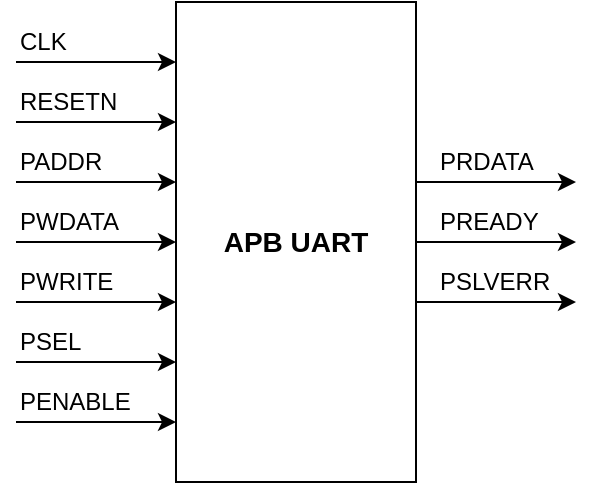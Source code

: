 <mxfile version="23.1.5" type="device" pages="8">
  <diagram id="MSGWMGMeipLfHMa3ajUm" name="apb_uart_top">
    <mxGraphModel dx="1434" dy="844" grid="1" gridSize="10" guides="1" tooltips="1" connect="1" arrows="1" fold="1" page="1" pageScale="1" pageWidth="1100" pageHeight="850" math="0" shadow="0">
      <root>
        <mxCell id="0" />
        <mxCell id="1" parent="0" />
        <mxCell id="gnB_SqJf_M0ben3mJZ9m-1" value="APB UART" style="rounded=0;whiteSpace=wrap;html=1;fontStyle=1;fontSize=14;" parent="1" vertex="1">
          <mxGeometry x="240" y="160" width="120" height="240" as="geometry" />
        </mxCell>
        <mxCell id="GjQhNTcgp44MBtlT38Nb-1" value="" style="endArrow=classic;html=1;rounded=0;" parent="1" edge="1">
          <mxGeometry width="50" height="50" relative="1" as="geometry">
            <mxPoint x="160" y="190" as="sourcePoint" />
            <mxPoint x="240" y="190" as="targetPoint" />
          </mxGeometry>
        </mxCell>
        <mxCell id="GjQhNTcgp44MBtlT38Nb-2" value="" style="endArrow=classic;html=1;rounded=0;" parent="1" edge="1">
          <mxGeometry width="50" height="50" relative="1" as="geometry">
            <mxPoint x="160" y="220" as="sourcePoint" />
            <mxPoint x="240" y="220" as="targetPoint" />
          </mxGeometry>
        </mxCell>
        <mxCell id="GjQhNTcgp44MBtlT38Nb-3" value="CLK" style="text;html=1;strokeColor=none;fillColor=none;align=left;verticalAlign=middle;whiteSpace=wrap;rounded=0;" parent="1" vertex="1">
          <mxGeometry x="160" y="170" width="60" height="20" as="geometry" />
        </mxCell>
        <mxCell id="GjQhNTcgp44MBtlT38Nb-4" value="RESETN" style="text;html=1;strokeColor=none;fillColor=none;align=left;verticalAlign=middle;whiteSpace=wrap;rounded=0;" parent="1" vertex="1">
          <mxGeometry x="160" y="200" width="60" height="20" as="geometry" />
        </mxCell>
        <mxCell id="GjQhNTcgp44MBtlT38Nb-5" value="" style="endArrow=classic;html=1;rounded=0;" parent="1" edge="1">
          <mxGeometry width="50" height="50" relative="1" as="geometry">
            <mxPoint x="160" y="250" as="sourcePoint" />
            <mxPoint x="240" y="250" as="targetPoint" />
          </mxGeometry>
        </mxCell>
        <mxCell id="GjQhNTcgp44MBtlT38Nb-6" value="" style="endArrow=classic;html=1;rounded=0;" parent="1" edge="1">
          <mxGeometry width="50" height="50" relative="1" as="geometry">
            <mxPoint x="160" y="280" as="sourcePoint" />
            <mxPoint x="240" y="280" as="targetPoint" />
          </mxGeometry>
        </mxCell>
        <mxCell id="GjQhNTcgp44MBtlT38Nb-7" value="PADDR" style="text;html=1;strokeColor=none;fillColor=none;align=left;verticalAlign=middle;whiteSpace=wrap;rounded=0;" parent="1" vertex="1">
          <mxGeometry x="160" y="230" width="60" height="20" as="geometry" />
        </mxCell>
        <mxCell id="GjQhNTcgp44MBtlT38Nb-8" value="PWDATA" style="text;html=1;strokeColor=none;fillColor=none;align=left;verticalAlign=middle;whiteSpace=wrap;rounded=0;" parent="1" vertex="1">
          <mxGeometry x="160" y="260" width="60" height="20" as="geometry" />
        </mxCell>
        <mxCell id="GjQhNTcgp44MBtlT38Nb-9" value="" style="endArrow=classic;html=1;rounded=0;" parent="1" edge="1">
          <mxGeometry width="50" height="50" relative="1" as="geometry">
            <mxPoint x="160" y="310" as="sourcePoint" />
            <mxPoint x="240" y="310" as="targetPoint" />
          </mxGeometry>
        </mxCell>
        <mxCell id="GjQhNTcgp44MBtlT38Nb-10" value="PWRITE" style="text;html=1;strokeColor=none;fillColor=none;align=left;verticalAlign=middle;whiteSpace=wrap;rounded=0;" parent="1" vertex="1">
          <mxGeometry x="160" y="290" width="60" height="20" as="geometry" />
        </mxCell>
        <mxCell id="GjQhNTcgp44MBtlT38Nb-11" value="" style="endArrow=classic;html=1;rounded=0;" parent="1" edge="1">
          <mxGeometry width="50" height="50" relative="1" as="geometry">
            <mxPoint x="160" y="340" as="sourcePoint" />
            <mxPoint x="240" y="340" as="targetPoint" />
          </mxGeometry>
        </mxCell>
        <mxCell id="GjQhNTcgp44MBtlT38Nb-12" value="PSEL" style="text;html=1;strokeColor=none;fillColor=none;align=left;verticalAlign=middle;whiteSpace=wrap;rounded=0;" parent="1" vertex="1">
          <mxGeometry x="160" y="320" width="60" height="20" as="geometry" />
        </mxCell>
        <mxCell id="GjQhNTcgp44MBtlT38Nb-13" value="" style="endArrow=classic;html=1;rounded=0;" parent="1" edge="1">
          <mxGeometry width="50" height="50" relative="1" as="geometry">
            <mxPoint x="160" y="370" as="sourcePoint" />
            <mxPoint x="240" y="370" as="targetPoint" />
          </mxGeometry>
        </mxCell>
        <mxCell id="GjQhNTcgp44MBtlT38Nb-14" value="PENABLE" style="text;html=1;strokeColor=none;fillColor=none;align=left;verticalAlign=middle;whiteSpace=wrap;rounded=0;" parent="1" vertex="1">
          <mxGeometry x="160" y="350" width="60" height="20" as="geometry" />
        </mxCell>
        <mxCell id="GjQhNTcgp44MBtlT38Nb-17" value="" style="endArrow=classic;html=1;rounded=0;" parent="1" edge="1">
          <mxGeometry width="50" height="50" relative="1" as="geometry">
            <mxPoint x="360" y="250" as="sourcePoint" />
            <mxPoint x="440" y="250" as="targetPoint" />
          </mxGeometry>
        </mxCell>
        <mxCell id="GjQhNTcgp44MBtlT38Nb-18" value="" style="endArrow=classic;html=1;rounded=0;" parent="1" edge="1">
          <mxGeometry width="50" height="50" relative="1" as="geometry">
            <mxPoint x="360" y="280" as="sourcePoint" />
            <mxPoint x="440" y="280" as="targetPoint" />
          </mxGeometry>
        </mxCell>
        <mxCell id="GjQhNTcgp44MBtlT38Nb-19" value="PRDATA" style="text;html=1;strokeColor=none;fillColor=none;align=left;verticalAlign=middle;whiteSpace=wrap;rounded=0;" parent="1" vertex="1">
          <mxGeometry x="370" y="230" width="60" height="20" as="geometry" />
        </mxCell>
        <mxCell id="GjQhNTcgp44MBtlT38Nb-20" value="PREADY" style="text;html=1;strokeColor=none;fillColor=none;align=left;verticalAlign=middle;whiteSpace=wrap;rounded=0;" parent="1" vertex="1">
          <mxGeometry x="370" y="260" width="60" height="20" as="geometry" />
        </mxCell>
        <mxCell id="GjQhNTcgp44MBtlT38Nb-21" value="" style="endArrow=classic;html=1;rounded=0;" parent="1" edge="1">
          <mxGeometry width="50" height="50" relative="1" as="geometry">
            <mxPoint x="360" y="310" as="sourcePoint" />
            <mxPoint x="440" y="310" as="targetPoint" />
          </mxGeometry>
        </mxCell>
        <mxCell id="GjQhNTcgp44MBtlT38Nb-22" value="PSLVERR" style="text;html=1;strokeColor=none;fillColor=none;align=left;verticalAlign=middle;whiteSpace=wrap;rounded=0;" parent="1" vertex="1">
          <mxGeometry x="370" y="290" width="60" height="20" as="geometry" />
        </mxCell>
      </root>
    </mxGraphModel>
  </diagram>
  <diagram name="apb_uart_architecture" id="K0jKXDOERBViG8GOEWNX">
    <mxGraphModel dx="1434" dy="844" grid="1" gridSize="10" guides="1" tooltips="1" connect="1" arrows="1" fold="1" page="1" pageScale="1" pageWidth="1100" pageHeight="850" math="0" shadow="0">
      <root>
        <mxCell id="0" />
        <mxCell id="1" parent="0" />
        <mxCell id="XcOCTlbeCEeTXbhmJqg2-1" value="Register&lt;br&gt;Block" style="rounded=0;whiteSpace=wrap;html=1;fontStyle=1" parent="1" vertex="1">
          <mxGeometry x="200" y="160" width="80" height="200" as="geometry" />
        </mxCell>
        <mxCell id="XcOCTlbeCEeTXbhmJqg2-2" value="TX FIFO" style="rounded=0;whiteSpace=wrap;html=1;fontStyle=1" parent="1" vertex="1">
          <mxGeometry x="360" y="160" width="120" height="40" as="geometry" />
        </mxCell>
        <mxCell id="XcOCTlbeCEeTXbhmJqg2-3" value="RX FIFO" style="rounded=0;whiteSpace=wrap;html=1;fontStyle=1" parent="1" vertex="1">
          <mxGeometry x="360" y="320" width="120" height="40" as="geometry" />
        </mxCell>
        <mxCell id="XcOCTlbeCEeTXbhmJqg2-4" value="UART TX" style="rounded=0;whiteSpace=wrap;html=1;fontStyle=1" parent="1" vertex="1">
          <mxGeometry x="560" y="160" width="120" height="40" as="geometry" />
        </mxCell>
        <mxCell id="XcOCTlbeCEeTXbhmJqg2-5" value="UART RX" style="rounded=0;whiteSpace=wrap;html=1;fontStyle=1" parent="1" vertex="1">
          <mxGeometry x="560" y="320" width="120" height="40" as="geometry" />
        </mxCell>
        <mxCell id="XcOCTlbeCEeTXbhmJqg2-6" value="" style="shape=doubleArrow;whiteSpace=wrap;html=1;arrowWidth=0.517;arrowSize=0.167;fontStyle=1" parent="1" vertex="1">
          <mxGeometry x="140" y="240" width="60" height="40" as="geometry" />
        </mxCell>
        <mxCell id="XcOCTlbeCEeTXbhmJqg2-7" value="APB&lt;br&gt;Interface" style="text;html=1;strokeColor=none;fillColor=none;align=center;verticalAlign=middle;whiteSpace=wrap;rounded=0;fontStyle=1" parent="1" vertex="1">
          <mxGeometry x="70" y="240" width="60" height="40" as="geometry" />
        </mxCell>
        <mxCell id="XcOCTlbeCEeTXbhmJqg2-8" value="" style="endArrow=classic;html=1;rounded=0;strokeWidth=3;exitX=1.009;exitY=0.102;exitDx=0;exitDy=0;exitPerimeter=0;entryX=0;entryY=0.5;entryDx=0;entryDy=0;startArrow=classic;startFill=1;fontStyle=1" parent="1" source="XcOCTlbeCEeTXbhmJqg2-1" target="XcOCTlbeCEeTXbhmJqg2-2" edge="1">
          <mxGeometry width="50" height="50" relative="1" as="geometry">
            <mxPoint x="370" y="170" as="sourcePoint" />
            <mxPoint x="420" y="120" as="targetPoint" />
          </mxGeometry>
        </mxCell>
        <mxCell id="XcOCTlbeCEeTXbhmJqg2-9" value="" style="endArrow=classic;html=1;rounded=0;strokeWidth=3;exitX=1.01;exitY=0.128;exitDx=0;exitDy=0;exitPerimeter=0;entryX=0;entryY=0.5;entryDx=0;entryDy=0;startArrow=classic;startFill=1;fontStyle=1" parent="1" edge="1">
          <mxGeometry width="50" height="50" relative="1" as="geometry">
            <mxPoint x="281" y="339.71" as="sourcePoint" />
            <mxPoint x="360" y="339.71" as="targetPoint" />
          </mxGeometry>
        </mxCell>
        <mxCell id="XcOCTlbeCEeTXbhmJqg2-10" value="" style="endArrow=classic;html=1;rounded=0;strokeWidth=3;exitX=1.01;exitY=0.128;exitDx=0;exitDy=0;exitPerimeter=0;entryX=0;entryY=0.5;entryDx=0;entryDy=0;startArrow=classic;startFill=1;fontStyle=1" parent="1" edge="1">
          <mxGeometry width="50" height="50" relative="1" as="geometry">
            <mxPoint x="480" y="179.8" as="sourcePoint" />
            <mxPoint x="559" y="179.8" as="targetPoint" />
          </mxGeometry>
        </mxCell>
        <mxCell id="XcOCTlbeCEeTXbhmJqg2-11" value="" style="endArrow=classic;html=1;rounded=0;strokeWidth=3;exitX=1.01;exitY=0.128;exitDx=0;exitDy=0;exitPerimeter=0;entryX=0;entryY=0.5;entryDx=0;entryDy=0;startArrow=classic;startFill=1;fontStyle=1" parent="1" edge="1">
          <mxGeometry width="50" height="50" relative="1" as="geometry">
            <mxPoint x="480" y="339.71" as="sourcePoint" />
            <mxPoint x="559" y="339.71" as="targetPoint" />
          </mxGeometry>
        </mxCell>
        <mxCell id="XcOCTlbeCEeTXbhmJqg2-12" value="" style="endArrow=classic;html=1;rounded=0;strokeWidth=3;exitX=1.01;exitY=0.128;exitDx=0;exitDy=0;exitPerimeter=0;entryX=0;entryY=0.5;entryDx=0;entryDy=0;startArrow=none;startFill=0;fontStyle=1" parent="1" edge="1">
          <mxGeometry width="50" height="50" relative="1" as="geometry">
            <mxPoint x="680" y="179.66" as="sourcePoint" />
            <mxPoint x="759" y="179.66" as="targetPoint" />
          </mxGeometry>
        </mxCell>
        <mxCell id="XcOCTlbeCEeTXbhmJqg2-13" value="" style="endArrow=none;html=1;rounded=0;strokeWidth=3;exitX=1.01;exitY=0.128;exitDx=0;exitDy=0;exitPerimeter=0;entryX=0;entryY=0.5;entryDx=0;entryDy=0;startArrow=classic;startFill=1;endFill=0;fontStyle=1" parent="1" edge="1">
          <mxGeometry width="50" height="50" relative="1" as="geometry">
            <mxPoint x="680" y="339.66" as="sourcePoint" />
            <mxPoint x="759" y="339.66" as="targetPoint" />
          </mxGeometry>
        </mxCell>
        <mxCell id="XcOCTlbeCEeTXbhmJqg2-14" value="TX" style="text;html=1;strokeColor=none;fillColor=none;align=center;verticalAlign=middle;whiteSpace=wrap;rounded=0;fontSize=16;fontStyle=1" parent="1" vertex="1">
          <mxGeometry x="700" y="150" width="60" height="30" as="geometry" />
        </mxCell>
        <mxCell id="XcOCTlbeCEeTXbhmJqg2-15" value="RX" style="text;html=1;strokeColor=none;fillColor=none;align=center;verticalAlign=middle;whiteSpace=wrap;rounded=0;fontSize=16;fontStyle=1" parent="1" vertex="1">
          <mxGeometry x="700" y="310" width="60" height="30" as="geometry" />
        </mxCell>
        <mxCell id="XcOCTlbeCEeTXbhmJqg2-17" value="UART Interrupt" style="rounded=0;whiteSpace=wrap;html=1;fontStyle=1" parent="1" vertex="1">
          <mxGeometry x="360" y="240" width="120" height="40" as="geometry" />
        </mxCell>
        <mxCell id="XcOCTlbeCEeTXbhmJqg2-18" value="" style="endArrow=classic;html=1;rounded=0;strokeWidth=3;exitX=1.01;exitY=0.128;exitDx=0;exitDy=0;exitPerimeter=0;entryX=0;entryY=0.5;entryDx=0;entryDy=0;startArrow=classic;startFill=1;fontStyle=1" parent="1" edge="1">
          <mxGeometry width="50" height="50" relative="1" as="geometry">
            <mxPoint x="281" y="259.8" as="sourcePoint" />
            <mxPoint x="360" y="259.8" as="targetPoint" />
          </mxGeometry>
        </mxCell>
        <mxCell id="XcOCTlbeCEeTXbhmJqg2-19" value="" style="endArrow=classic;html=1;rounded=0;strokeWidth=1;exitX=0.5;exitY=0;exitDx=0;exitDy=0;entryX=0.5;entryY=1;entryDx=0;entryDy=0;startArrow=classic;startFill=1;fontStyle=1" parent="1" source="XcOCTlbeCEeTXbhmJqg2-17" target="XcOCTlbeCEeTXbhmJqg2-2" edge="1">
          <mxGeometry width="50" height="50" relative="1" as="geometry">
            <mxPoint x="291" y="289.71" as="sourcePoint" />
            <mxPoint x="370" y="289.71" as="targetPoint" />
          </mxGeometry>
        </mxCell>
        <mxCell id="XcOCTlbeCEeTXbhmJqg2-20" value="" style="endArrow=classic;html=1;rounded=0;strokeWidth=1;entryX=0.5;entryY=1;entryDx=0;entryDy=0;startArrow=classic;startFill=1;exitX=0.5;exitY=0;exitDx=0;exitDy=0;fontStyle=1" parent="1" source="XcOCTlbeCEeTXbhmJqg2-3" target="XcOCTlbeCEeTXbhmJqg2-17" edge="1">
          <mxGeometry width="50" height="50" relative="1" as="geometry">
            <mxPoint x="430" y="310" as="sourcePoint" />
            <mxPoint x="419.8" y="300" as="targetPoint" />
          </mxGeometry>
        </mxCell>
      </root>
    </mxGraphModel>
  </diagram>
  <diagram id="9XAM2oN0OKg2QqGWbGRw" name="apb_uart_tx">
    <mxGraphModel dx="1434" dy="844" grid="1" gridSize="10" guides="1" tooltips="1" connect="1" arrows="1" fold="1" page="1" pageScale="1" pageWidth="1100" pageHeight="850" math="0" shadow="0">
      <root>
        <mxCell id="0" />
        <mxCell id="1" parent="0" />
        <mxCell id="x0Ps74L1PHp0BhZNSqIT-1" value="UART TX" style="rounded=0;whiteSpace=wrap;html=1;fontStyle=1;fontSize=14;" parent="1" vertex="1">
          <mxGeometry x="240" y="160" width="120" height="300" as="geometry" />
        </mxCell>
        <mxCell id="x0Ps74L1PHp0BhZNSqIT-2" value="" style="endArrow=classic;html=1;rounded=0;" parent="1" edge="1">
          <mxGeometry width="50" height="50" relative="1" as="geometry">
            <mxPoint x="140" y="190" as="sourcePoint" />
            <mxPoint x="240" y="190" as="targetPoint" />
          </mxGeometry>
        </mxCell>
        <mxCell id="x0Ps74L1PHp0BhZNSqIT-3" value="" style="endArrow=classic;html=1;rounded=0;" parent="1" edge="1">
          <mxGeometry width="50" height="50" relative="1" as="geometry">
            <mxPoint x="140" y="220" as="sourcePoint" />
            <mxPoint x="240" y="220" as="targetPoint" />
          </mxGeometry>
        </mxCell>
        <mxCell id="x0Ps74L1PHp0BhZNSqIT-4" value="clk" style="text;html=1;strokeColor=none;fillColor=none;align=left;verticalAlign=middle;whiteSpace=wrap;rounded=0;" parent="1" vertex="1">
          <mxGeometry x="140" y="170" width="60" height="20" as="geometry" />
        </mxCell>
        <mxCell id="x0Ps74L1PHp0BhZNSqIT-5" value="reset_n" style="text;html=1;strokeColor=none;fillColor=none;align=left;verticalAlign=middle;whiteSpace=wrap;rounded=0;" parent="1" vertex="1">
          <mxGeometry x="140" y="200" width="60" height="20" as="geometry" />
        </mxCell>
        <mxCell id="x0Ps74L1PHp0BhZNSqIT-6" value="" style="endArrow=classic;html=1;rounded=0;" parent="1" edge="1">
          <mxGeometry width="50" height="50" relative="1" as="geometry">
            <mxPoint x="140" y="250" as="sourcePoint" />
            <mxPoint x="240" y="250" as="targetPoint" />
          </mxGeometry>
        </mxCell>
        <mxCell id="x0Ps74L1PHp0BhZNSqIT-7" value="" style="endArrow=classic;html=1;rounded=0;" parent="1" edge="1">
          <mxGeometry width="50" height="50" relative="1" as="geometry">
            <mxPoint x="140" y="280" as="sourcePoint" />
            <mxPoint x="240" y="280" as="targetPoint" />
          </mxGeometry>
        </mxCell>
        <mxCell id="x0Ps74L1PHp0BhZNSqIT-8" value="cfg_en_i" style="text;html=1;strokeColor=none;fillColor=none;align=left;verticalAlign=middle;whiteSpace=wrap;rounded=0;" parent="1" vertex="1">
          <mxGeometry x="140" y="230" width="60" height="20" as="geometry" />
        </mxCell>
        <mxCell id="x0Ps74L1PHp0BhZNSqIT-9" value="cfg_div_i" style="text;html=1;strokeColor=none;fillColor=none;align=left;verticalAlign=middle;whiteSpace=wrap;rounded=0;" parent="1" vertex="1">
          <mxGeometry x="140" y="260" width="60" height="20" as="geometry" />
        </mxCell>
        <mxCell id="x0Ps74L1PHp0BhZNSqIT-10" value="" style="endArrow=classic;html=1;rounded=0;" parent="1" edge="1">
          <mxGeometry width="50" height="50" relative="1" as="geometry">
            <mxPoint x="140" y="310" as="sourcePoint" />
            <mxPoint x="240" y="310" as="targetPoint" />
          </mxGeometry>
        </mxCell>
        <mxCell id="x0Ps74L1PHp0BhZNSqIT-11" value="cfg_parity_en_i" style="text;html=1;strokeColor=none;fillColor=none;align=left;verticalAlign=middle;whiteSpace=wrap;rounded=0;" parent="1" vertex="1">
          <mxGeometry x="140" y="290" width="60" height="20" as="geometry" />
        </mxCell>
        <mxCell id="x0Ps74L1PHp0BhZNSqIT-12" value="" style="endArrow=classic;html=1;rounded=0;" parent="1" edge="1">
          <mxGeometry width="50" height="50" relative="1" as="geometry">
            <mxPoint x="140" y="340" as="sourcePoint" />
            <mxPoint x="240" y="340" as="targetPoint" />
          </mxGeometry>
        </mxCell>
        <mxCell id="x0Ps74L1PHp0BhZNSqIT-13" value="cfg_bits_i" style="text;html=1;strokeColor=none;fillColor=none;align=left;verticalAlign=middle;whiteSpace=wrap;rounded=0;" parent="1" vertex="1">
          <mxGeometry x="140" y="320" width="60" height="20" as="geometry" />
        </mxCell>
        <mxCell id="x0Ps74L1PHp0BhZNSqIT-14" value="" style="endArrow=classic;html=1;rounded=0;" parent="1" edge="1">
          <mxGeometry width="50" height="50" relative="1" as="geometry">
            <mxPoint x="140" y="370" as="sourcePoint" />
            <mxPoint x="240" y="370" as="targetPoint" />
          </mxGeometry>
        </mxCell>
        <mxCell id="x0Ps74L1PHp0BhZNSqIT-15" value="cfg_stop_bits_i" style="text;html=1;strokeColor=none;fillColor=none;align=left;verticalAlign=middle;whiteSpace=wrap;rounded=0;" parent="1" vertex="1">
          <mxGeometry x="140" y="350" width="60" height="20" as="geometry" />
        </mxCell>
        <mxCell id="x0Ps74L1PHp0BhZNSqIT-16" value="" style="endArrow=classic;html=1;rounded=0;" parent="1" edge="1">
          <mxGeometry width="50" height="50" relative="1" as="geometry">
            <mxPoint x="360" y="250" as="sourcePoint" />
            <mxPoint x="440" y="250" as="targetPoint" />
          </mxGeometry>
        </mxCell>
        <mxCell id="x0Ps74L1PHp0BhZNSqIT-17" value="" style="endArrow=classic;html=1;rounded=0;" parent="1" edge="1">
          <mxGeometry width="50" height="50" relative="1" as="geometry">
            <mxPoint x="360" y="280" as="sourcePoint" />
            <mxPoint x="440" y="280" as="targetPoint" />
          </mxGeometry>
        </mxCell>
        <mxCell id="x0Ps74L1PHp0BhZNSqIT-18" value="tx_ready_o" style="text;html=1;strokeColor=none;fillColor=none;align=left;verticalAlign=middle;whiteSpace=wrap;rounded=0;" parent="1" vertex="1">
          <mxGeometry x="370" y="230" width="60" height="20" as="geometry" />
        </mxCell>
        <mxCell id="x0Ps74L1PHp0BhZNSqIT-19" value="tx_o" style="text;html=1;strokeColor=none;fillColor=none;align=left;verticalAlign=middle;whiteSpace=wrap;rounded=0;" parent="1" vertex="1">
          <mxGeometry x="370" y="260" width="60" height="20" as="geometry" />
        </mxCell>
        <mxCell id="x0Ps74L1PHp0BhZNSqIT-20" value="" style="endArrow=classic;html=1;rounded=0;" parent="1" edge="1">
          <mxGeometry width="50" height="50" relative="1" as="geometry">
            <mxPoint x="360" y="310" as="sourcePoint" />
            <mxPoint x="440" y="310" as="targetPoint" />
          </mxGeometry>
        </mxCell>
        <mxCell id="x0Ps74L1PHp0BhZNSqIT-21" value="busy_o" style="text;html=1;strokeColor=none;fillColor=none;align=left;verticalAlign=middle;whiteSpace=wrap;rounded=0;" parent="1" vertex="1">
          <mxGeometry x="370" y="290" width="60" height="20" as="geometry" />
        </mxCell>
        <mxCell id="x0Ps74L1PHp0BhZNSqIT-22" value="" style="endArrow=classic;html=1;rounded=0;" parent="1" edge="1">
          <mxGeometry width="50" height="50" relative="1" as="geometry">
            <mxPoint x="140" y="400" as="sourcePoint" />
            <mxPoint x="240" y="400" as="targetPoint" />
          </mxGeometry>
        </mxCell>
        <mxCell id="x0Ps74L1PHp0BhZNSqIT-23" value="tx_data_i" style="text;html=1;strokeColor=none;fillColor=none;align=left;verticalAlign=middle;whiteSpace=wrap;rounded=0;" parent="1" vertex="1">
          <mxGeometry x="140" y="380" width="60" height="20" as="geometry" />
        </mxCell>
        <mxCell id="x0Ps74L1PHp0BhZNSqIT-24" value="" style="endArrow=classic;html=1;rounded=0;" parent="1" edge="1">
          <mxGeometry width="50" height="50" relative="1" as="geometry">
            <mxPoint x="140" y="430" as="sourcePoint" />
            <mxPoint x="240" y="430" as="targetPoint" />
          </mxGeometry>
        </mxCell>
        <mxCell id="x0Ps74L1PHp0BhZNSqIT-25" value="tx_valid_i" style="text;html=1;strokeColor=none;fillColor=none;align=left;verticalAlign=middle;whiteSpace=wrap;rounded=0;" parent="1" vertex="1">
          <mxGeometry x="140" y="410" width="60" height="20" as="geometry" />
        </mxCell>
      </root>
    </mxGraphModel>
  </diagram>
  <diagram id="bBI4paoNtrzd95E5dmms" name="tx_asmd">
    <mxGraphModel dx="1793" dy="1055" grid="1" gridSize="10" guides="1" tooltips="1" connect="1" arrows="1" fold="1" page="1" pageScale="1" pageWidth="1100" pageHeight="850" math="0" shadow="0">
      <root>
        <mxCell id="0" />
        <mxCell id="1" parent="0" />
        <mxCell id="3whifZRP7o9M86EBYoBW-1" value="ST_PARITY" style="rounded=0;whiteSpace=wrap;html=1;fillColor=#b1ddf0;strokeColor=#10739e;fontStyle=1;fontSize=14;" vertex="1" parent="1">
          <mxGeometry x="740" y="720" width="120" height="40" as="geometry" />
        </mxCell>
        <mxCell id="3whifZRP7o9M86EBYoBW-2" value="ST_STOP_BIT_FIRST" style="rounded=0;whiteSpace=wrap;html=1;fillColor=#b1ddf0;strokeColor=#10739e;fontStyle=1;fontSize=14;" vertex="1" parent="1">
          <mxGeometry x="460" y="640" width="160" height="40" as="geometry" />
        </mxCell>
        <mxCell id="3whifZRP7o9M86EBYoBW-3" value="ST_STOP_BIT_LAST" style="rounded=0;whiteSpace=wrap;html=1;fillColor=#b1ddf0;strokeColor=#10739e;fontStyle=1;fontSize=14;" vertex="1" parent="1">
          <mxGeometry x="100" y="520" width="160" height="40" as="geometry" />
        </mxCell>
        <mxCell id="3whifZRP7o9M86EBYoBW-4" value="" style="endArrow=classic;html=1;rounded=0;entryX=1;entryY=0.5;entryDx=0;entryDy=0;" edge="1" parent="1">
          <mxGeometry width="50" height="50" relative="1" as="geometry">
            <mxPoint x="640" y="20" as="sourcePoint" />
            <mxPoint x="600" y="20" as="targetPoint" />
          </mxGeometry>
        </mxCell>
        <mxCell id="3whifZRP7o9M86EBYoBW-5" value="reset_n" style="text;html=1;align=center;verticalAlign=middle;whiteSpace=wrap;rounded=0;" vertex="1" parent="1">
          <mxGeometry x="640" y="10" width="50" height="20" as="geometry" />
        </mxCell>
        <mxCell id="3whifZRP7o9M86EBYoBW-6" value="tx_valid_i" style="rhombus;whiteSpace=wrap;html=1;" vertex="1" parent="1">
          <mxGeometry x="480" y="60" width="120" height="40" as="geometry" />
        </mxCell>
        <mxCell id="3whifZRP7o9M86EBYoBW-7" value="" style="endArrow=classic;html=1;rounded=0;exitX=0.5;exitY=1;exitDx=0;exitDy=0;entryX=0.5;entryY=0;entryDx=0;entryDy=0;" edge="1" parent="1" target="3whifZRP7o9M86EBYoBW-6">
          <mxGeometry width="50" height="50" relative="1" as="geometry">
            <mxPoint x="540" y="40" as="sourcePoint" />
            <mxPoint x="700" y="90" as="targetPoint" />
          </mxGeometry>
        </mxCell>
        <mxCell id="3whifZRP7o9M86EBYoBW-8" value="" style="endArrow=classic;html=1;rounded=0;entryX=0;entryY=0.5;entryDx=0;entryDy=0;exitX=1;exitY=0.5;exitDx=0;exitDy=0;" edge="1" parent="1" source="3whifZRP7o9M86EBYoBW-6" target="3whifZRP7o9M86EBYoBW-18">
          <mxGeometry width="50" height="50" relative="1" as="geometry">
            <mxPoint x="610" y="80" as="sourcePoint" />
            <mxPoint x="540" y="130" as="targetPoint" />
          </mxGeometry>
        </mxCell>
        <mxCell id="3whifZRP7o9M86EBYoBW-9" value="" style="endArrow=classic;html=1;rounded=0;exitX=0;exitY=0.5;exitDx=0;exitDy=0;entryX=0;entryY=0.5;entryDx=0;entryDy=0;" edge="1" parent="1" source="3whifZRP7o9M86EBYoBW-6">
          <mxGeometry width="50" height="50" relative="1" as="geometry">
            <mxPoint x="550" y="110" as="sourcePoint" />
            <mxPoint x="480" y="20" as="targetPoint" />
            <Array as="points">
              <mxPoint x="440" y="80" />
              <mxPoint x="440" y="20" />
            </Array>
          </mxGeometry>
        </mxCell>
        <mxCell id="3whifZRP7o9M86EBYoBW-10" value="0" style="text;html=1;align=center;verticalAlign=middle;whiteSpace=wrap;rounded=0;" vertex="1" parent="1">
          <mxGeometry x="460" y="60" width="20" height="20" as="geometry" />
        </mxCell>
        <mxCell id="3whifZRP7o9M86EBYoBW-11" value="ST_IDLE" style="rounded=0;whiteSpace=wrap;html=1;fillColor=#b1ddf0;strokeColor=#10739e;fontStyle=1;fontSize=14;" vertex="1" parent="1">
          <mxGeometry x="480" width="120" height="40" as="geometry" />
        </mxCell>
        <mxCell id="3whifZRP7o9M86EBYoBW-12" value="ST_START_BIT" style="rounded=0;whiteSpace=wrap;html=1;fillColor=#b1ddf0;strokeColor=#10739e;fontStyle=1;fontSize=14;" vertex="1" parent="1">
          <mxGeometry x="660" y="140" width="120" height="40" as="geometry" />
        </mxCell>
        <mxCell id="3whifZRP7o9M86EBYoBW-13" value="ST_DATA" style="rounded=0;whiteSpace=wrap;html=1;fillColor=#b1ddf0;strokeColor=#10739e;fontStyle=1;fontSize=14;" vertex="1" parent="1">
          <mxGeometry x="480" y="300" width="120" height="40" as="geometry" />
        </mxCell>
        <mxCell id="3whifZRP7o9M86EBYoBW-14" value="1" style="text;html=1;align=center;verticalAlign=middle;whiteSpace=wrap;rounded=0;" vertex="1" parent="1">
          <mxGeometry x="600" y="60" width="20" height="20" as="geometry" />
        </mxCell>
        <mxCell id="3whifZRP7o9M86EBYoBW-15" value="bit_done" style="rhombus;whiteSpace=wrap;html=1;" vertex="1" parent="1">
          <mxGeometry x="480" y="220" width="120" height="40" as="geometry" />
        </mxCell>
        <mxCell id="3whifZRP7o9M86EBYoBW-16" value="" style="endArrow=classic;html=1;rounded=0;exitX=0;exitY=0.5;exitDx=0;exitDy=0;entryX=1;entryY=0.5;entryDx=0;entryDy=0;" edge="1" parent="1" source="3whifZRP7o9M86EBYoBW-12" target="3whifZRP7o9M86EBYoBW-20">
          <mxGeometry width="50" height="50" relative="1" as="geometry">
            <mxPoint x="350" y="260" as="sourcePoint" />
            <mxPoint x="720" y="200" as="targetPoint" />
          </mxGeometry>
        </mxCell>
        <mxCell id="3whifZRP7o9M86EBYoBW-17" value="" style="endArrow=classic;html=1;rounded=0;exitX=0.5;exitY=1;exitDx=0;exitDy=0;entryX=0.5;entryY=0;entryDx=0;entryDy=0;" edge="1" parent="1" source="3whifZRP7o9M86EBYoBW-15" target="3whifZRP7o9M86EBYoBW-13">
          <mxGeometry width="50" height="50" relative="1" as="geometry">
            <mxPoint x="610" y="300" as="sourcePoint" />
            <mxPoint x="690" y="300" as="targetPoint" />
          </mxGeometry>
        </mxCell>
        <mxCell id="3whifZRP7o9M86EBYoBW-18" value="tx_ready_o = 1&#39;b1&lt;br&gt;baudgen_en = 1&#39;b1&lt;br&gt;sampleData = 1&#39;b1&lt;br&gt;reg_data_next = tx_data_i" style="rounded=0;whiteSpace=wrap;html=1;" vertex="1" parent="1">
          <mxGeometry x="640" y="50" width="160" height="60" as="geometry" />
        </mxCell>
        <mxCell id="3whifZRP7o9M86EBYoBW-19" value="" style="endArrow=classic;html=1;rounded=0;exitX=0.5;exitY=1;exitDx=0;exitDy=0;entryX=0.5;entryY=0;entryDx=0;entryDy=0;" edge="1" parent="1" source="3whifZRP7o9M86EBYoBW-18" target="3whifZRP7o9M86EBYoBW-12">
          <mxGeometry width="50" height="50" relative="1" as="geometry">
            <mxPoint x="550" y="110" as="sourcePoint" />
            <mxPoint x="550" y="150" as="targetPoint" />
          </mxGeometry>
        </mxCell>
        <mxCell id="3whifZRP7o9M86EBYoBW-20" value="tx_o = 1&#39;b0&lt;br&gt;parity_bit_next = 1&#39;b0&lt;br&gt;baudgen_en = 1&#39;b1" style="rounded=0;whiteSpace=wrap;html=1;" vertex="1" parent="1">
          <mxGeometry x="460" y="130" width="160" height="60" as="geometry" />
        </mxCell>
        <mxCell id="3whifZRP7o9M86EBYoBW-21" value="" style="endArrow=classic;html=1;rounded=0;exitX=0.5;exitY=1;exitDx=0;exitDy=0;entryX=0.5;entryY=0;entryDx=0;entryDy=0;" edge="1" parent="1" source="3whifZRP7o9M86EBYoBW-20" target="3whifZRP7o9M86EBYoBW-15">
          <mxGeometry width="50" height="50" relative="1" as="geometry">
            <mxPoint x="640" y="200" as="sourcePoint" />
            <mxPoint x="540" y="200" as="targetPoint" />
            <Array as="points" />
          </mxGeometry>
        </mxCell>
        <mxCell id="3whifZRP7o9M86EBYoBW-22" value="" style="endArrow=classic;html=1;rounded=0;exitX=1;exitY=0.5;exitDx=0;exitDy=0;entryX=0.5;entryY=1;entryDx=0;entryDy=0;" edge="1" parent="1" source="3whifZRP7o9M86EBYoBW-15" target="3whifZRP7o9M86EBYoBW-12">
          <mxGeometry width="50" height="50" relative="1" as="geometry">
            <mxPoint x="670" y="230" as="sourcePoint" />
            <mxPoint x="800" y="160" as="targetPoint" />
            <Array as="points">
              <mxPoint x="720" y="240" />
            </Array>
          </mxGeometry>
        </mxCell>
        <mxCell id="3whifZRP7o9M86EBYoBW-23" value="1" style="text;html=1;align=center;verticalAlign=middle;whiteSpace=wrap;rounded=0;" vertex="1" parent="1">
          <mxGeometry x="540" y="260" width="20" height="20" as="geometry" />
        </mxCell>
        <mxCell id="3whifZRP7o9M86EBYoBW-24" value="0" style="text;html=1;align=center;verticalAlign=middle;whiteSpace=wrap;rounded=0;" vertex="1" parent="1">
          <mxGeometry x="600" y="220" width="20" height="20" as="geometry" />
        </mxCell>
        <mxCell id="3whifZRP7o9M86EBYoBW-25" value="tx_o = reg_data[0]&lt;br&gt;baudgen_en = 1&#39;b1&lt;br&gt;parity_bit_next = parity_bit ^ reg_data[0]" style="rounded=0;whiteSpace=wrap;html=1;" vertex="1" parent="1">
          <mxGeometry x="680" y="290" width="240" height="60" as="geometry" />
        </mxCell>
        <mxCell id="3whifZRP7o9M86EBYoBW-26" value="" style="endArrow=classic;html=1;rounded=0;exitX=1;exitY=0.5;exitDx=0;exitDy=0;entryX=0;entryY=0.5;entryDx=0;entryDy=0;" edge="1" parent="1" source="3whifZRP7o9M86EBYoBW-13" target="3whifZRP7o9M86EBYoBW-25">
          <mxGeometry width="50" height="50" relative="1" as="geometry">
            <mxPoint x="670" y="170" as="sourcePoint" />
            <mxPoint x="630" y="170" as="targetPoint" />
          </mxGeometry>
        </mxCell>
        <mxCell id="3whifZRP7o9M86EBYoBW-27" value="bit_done" style="rhombus;whiteSpace=wrap;html=1;" vertex="1" parent="1">
          <mxGeometry x="740" y="380" width="120" height="40" as="geometry" />
        </mxCell>
        <mxCell id="3whifZRP7o9M86EBYoBW-28" value="" style="endArrow=classic;html=1;rounded=0;exitX=0.5;exitY=1;exitDx=0;exitDy=0;entryX=0.5;entryY=0;entryDx=0;entryDy=0;" edge="1" parent="1" source="3whifZRP7o9M86EBYoBW-25" target="3whifZRP7o9M86EBYoBW-27">
          <mxGeometry width="50" height="50" relative="1" as="geometry">
            <mxPoint x="650" y="330" as="sourcePoint" />
            <mxPoint x="850" y="370" as="targetPoint" />
          </mxGeometry>
        </mxCell>
        <mxCell id="3whifZRP7o9M86EBYoBW-29" value="reg_bit_count == s_target_bits" style="rhombus;whiteSpace=wrap;html=1;" vertex="1" parent="1">
          <mxGeometry x="700" y="440" width="200" height="60" as="geometry" />
        </mxCell>
        <mxCell id="3whifZRP7o9M86EBYoBW-30" value="reg_bit_count_next = &#39;h0" style="rounded=0;whiteSpace=wrap;html=1;" vertex="1" parent="1">
          <mxGeometry x="720" y="540" width="160" height="20" as="geometry" />
        </mxCell>
        <mxCell id="3whifZRP7o9M86EBYoBW-31" value="cfg_parity_en_i" style="rhombus;whiteSpace=wrap;html=1;" vertex="1" parent="1">
          <mxGeometry x="720" y="640" width="160" height="40" as="geometry" />
        </mxCell>
        <mxCell id="3whifZRP7o9M86EBYoBW-32" value="" style="endArrow=classic;html=1;rounded=0;exitX=0.5;exitY=1;exitDx=0;exitDy=0;entryX=0.5;entryY=0;entryDx=0;entryDy=0;" edge="1" parent="1" source="3whifZRP7o9M86EBYoBW-27" target="3whifZRP7o9M86EBYoBW-29">
          <mxGeometry width="50" height="50" relative="1" as="geometry">
            <mxPoint x="810" y="360" as="sourcePoint" />
            <mxPoint x="810" y="390" as="targetPoint" />
          </mxGeometry>
        </mxCell>
        <mxCell id="3whifZRP7o9M86EBYoBW-33" value="" style="endArrow=classic;html=1;rounded=0;exitX=0.5;exitY=1;exitDx=0;exitDy=0;entryX=0.5;entryY=0;entryDx=0;entryDy=0;" edge="1" parent="1" source="3whifZRP7o9M86EBYoBW-29" target="3whifZRP7o9M86EBYoBW-30">
          <mxGeometry width="50" height="50" relative="1" as="geometry">
            <mxPoint x="800" y="520" as="sourcePoint" />
            <mxPoint x="810" y="470" as="targetPoint" />
          </mxGeometry>
        </mxCell>
        <mxCell id="3whifZRP7o9M86EBYoBW-34" value="" style="endArrow=classic;html=1;rounded=0;exitX=0.5;exitY=1;exitDx=0;exitDy=0;entryX=0.5;entryY=0;entryDx=0;entryDy=0;" edge="1" parent="1" source="3whifZRP7o9M86EBYoBW-30" target="3whifZRP7o9M86EBYoBW-31">
          <mxGeometry width="50" height="50" relative="1" as="geometry">
            <mxPoint x="810" y="530" as="sourcePoint" />
            <mxPoint x="810" y="550" as="targetPoint" />
          </mxGeometry>
        </mxCell>
        <mxCell id="3whifZRP7o9M86EBYoBW-35" value="" style="endArrow=classic;html=1;rounded=0;exitX=0.5;exitY=1;exitDx=0;exitDy=0;entryX=0.5;entryY=0;entryDx=0;entryDy=0;" edge="1" parent="1" source="3whifZRP7o9M86EBYoBW-31" target="3whifZRP7o9M86EBYoBW-1">
          <mxGeometry width="50" height="50" relative="1" as="geometry">
            <mxPoint x="810" y="630" as="sourcePoint" />
            <mxPoint x="810" y="650" as="targetPoint" />
          </mxGeometry>
        </mxCell>
        <mxCell id="3whifZRP7o9M86EBYoBW-36" value="" style="endArrow=classic;html=1;rounded=0;exitX=0;exitY=0.5;exitDx=0;exitDy=0;entryX=1;entryY=0.5;entryDx=0;entryDy=0;" edge="1" parent="1" source="3whifZRP7o9M86EBYoBW-31" target="3whifZRP7o9M86EBYoBW-2">
          <mxGeometry width="50" height="50" relative="1" as="geometry">
            <mxPoint x="810" y="690" as="sourcePoint" />
            <mxPoint x="660.0" y="660" as="targetPoint" />
          </mxGeometry>
        </mxCell>
        <mxCell id="3whifZRP7o9M86EBYoBW-37" value="0" style="text;html=1;align=center;verticalAlign=middle;whiteSpace=wrap;rounded=0;" vertex="1" parent="1">
          <mxGeometry x="720" y="380" width="20" height="20" as="geometry" />
        </mxCell>
        <mxCell id="3whifZRP7o9M86EBYoBW-38" value="" style="endArrow=classic;html=1;rounded=0;exitX=0;exitY=0.5;exitDx=0;exitDy=0;entryX=0.5;entryY=1;entryDx=0;entryDy=0;" edge="1" parent="1" source="3whifZRP7o9M86EBYoBW-27" target="3whifZRP7o9M86EBYoBW-13">
          <mxGeometry width="50" height="50" relative="1" as="geometry">
            <mxPoint x="770" y="360" as="sourcePoint" />
            <mxPoint x="770" y="390" as="targetPoint" />
            <Array as="points">
              <mxPoint x="540" y="400" />
            </Array>
          </mxGeometry>
        </mxCell>
        <mxCell id="3whifZRP7o9M86EBYoBW-39" value="1" style="text;html=1;align=center;verticalAlign=middle;whiteSpace=wrap;rounded=0;" vertex="1" parent="1">
          <mxGeometry x="800" y="420" width="20" height="20" as="geometry" />
        </mxCell>
        <mxCell id="3whifZRP7o9M86EBYoBW-40" value="reg_bit_count_next = reg_bit_count + 1&lt;br&gt;sampleData = 1&#39;b1" style="rounded=0;whiteSpace=wrap;html=1;" vertex="1" parent="1">
          <mxGeometry x="420" y="450" width="240" height="40" as="geometry" />
        </mxCell>
        <mxCell id="3whifZRP7o9M86EBYoBW-41" value="" style="endArrow=classic;html=1;rounded=0;exitX=0;exitY=0.5;exitDx=0;exitDy=0;entryX=1;entryY=0.5;entryDx=0;entryDy=0;" edge="1" parent="1" source="3whifZRP7o9M86EBYoBW-29" target="3whifZRP7o9M86EBYoBW-40">
          <mxGeometry width="50" height="50" relative="1" as="geometry">
            <mxPoint x="810" y="360" as="sourcePoint" />
            <mxPoint x="810" y="390" as="targetPoint" />
          </mxGeometry>
        </mxCell>
        <mxCell id="3whifZRP7o9M86EBYoBW-42" value="" style="endArrow=classic;html=1;rounded=0;exitX=0.5;exitY=0;exitDx=0;exitDy=0;" edge="1" parent="1" source="3whifZRP7o9M86EBYoBW-40">
          <mxGeometry width="50" height="50" relative="1" as="geometry">
            <mxPoint x="710" y="480" as="sourcePoint" />
            <mxPoint x="540" y="400" as="targetPoint" />
          </mxGeometry>
        </mxCell>
        <mxCell id="3whifZRP7o9M86EBYoBW-43" value="0" style="text;html=1;align=center;verticalAlign=middle;whiteSpace=wrap;rounded=0;" vertex="1" parent="1">
          <mxGeometry x="680" y="450" width="20" height="20" as="geometry" />
        </mxCell>
        <mxCell id="3whifZRP7o9M86EBYoBW-44" value="1" style="text;html=1;align=center;verticalAlign=middle;whiteSpace=wrap;rounded=0;" vertex="1" parent="1">
          <mxGeometry x="800" y="500" width="20" height="20" as="geometry" />
        </mxCell>
        <mxCell id="3whifZRP7o9M86EBYoBW-45" value="0" style="text;html=1;align=center;verticalAlign=middle;whiteSpace=wrap;rounded=0;" vertex="1" parent="1">
          <mxGeometry x="700" y="640" width="20" height="20" as="geometry" />
        </mxCell>
        <mxCell id="3whifZRP7o9M86EBYoBW-46" value="1" style="text;html=1;align=center;verticalAlign=middle;whiteSpace=wrap;rounded=0;" vertex="1" parent="1">
          <mxGeometry x="800" y="680" width="20" height="20" as="geometry" />
        </mxCell>
        <mxCell id="3whifZRP7o9M86EBYoBW-47" value="tx_o = parity_bit&lt;br&gt;baudgen_en = 1&#39;b1" style="rounded=0;whiteSpace=wrap;html=1;" vertex="1" parent="1">
          <mxGeometry x="720" y="800" width="160" height="40" as="geometry" />
        </mxCell>
        <mxCell id="3whifZRP7o9M86EBYoBW-48" value="bit_done" style="rhombus;whiteSpace=wrap;html=1;" vertex="1" parent="1">
          <mxGeometry x="480" y="720" width="120" height="40" as="geometry" />
        </mxCell>
        <mxCell id="3whifZRP7o9M86EBYoBW-49" value="" style="endArrow=classic;html=1;rounded=0;exitX=0.5;exitY=1;exitDx=0;exitDy=0;entryX=0.5;entryY=0;entryDx=0;entryDy=0;" edge="1" parent="1" source="3whifZRP7o9M86EBYoBW-1" target="3whifZRP7o9M86EBYoBW-47">
          <mxGeometry width="50" height="50" relative="1" as="geometry">
            <mxPoint x="810" y="690" as="sourcePoint" />
            <mxPoint x="810" y="730" as="targetPoint" />
          </mxGeometry>
        </mxCell>
        <mxCell id="3whifZRP7o9M86EBYoBW-50" value="" style="endArrow=classic;html=1;rounded=0;exitX=0;exitY=0.5;exitDx=0;exitDy=0;entryX=0.5;entryY=1;entryDx=0;entryDy=0;" edge="1" parent="1" source="3whifZRP7o9M86EBYoBW-47" target="3whifZRP7o9M86EBYoBW-48">
          <mxGeometry width="50" height="50" relative="1" as="geometry">
            <mxPoint x="810" y="770" as="sourcePoint" />
            <mxPoint x="810" y="810" as="targetPoint" />
            <Array as="points">
              <mxPoint x="540" y="820" />
            </Array>
          </mxGeometry>
        </mxCell>
        <mxCell id="3whifZRP7o9M86EBYoBW-51" value="" style="endArrow=classic;html=1;rounded=0;exitX=0.5;exitY=0;exitDx=0;exitDy=0;entryX=0.5;entryY=1;entryDx=0;entryDy=0;" edge="1" parent="1" source="3whifZRP7o9M86EBYoBW-48" target="3whifZRP7o9M86EBYoBW-2">
          <mxGeometry width="50" height="50" relative="1" as="geometry">
            <mxPoint x="810" y="690" as="sourcePoint" />
            <mxPoint x="810" y="730" as="targetPoint" />
          </mxGeometry>
        </mxCell>
        <mxCell id="3whifZRP7o9M86EBYoBW-52" value="" style="endArrow=classic;html=1;rounded=0;exitX=1;exitY=0.5;exitDx=0;exitDy=0;entryX=0;entryY=0.5;entryDx=0;entryDy=0;" edge="1" parent="1" source="3whifZRP7o9M86EBYoBW-48" target="3whifZRP7o9M86EBYoBW-1">
          <mxGeometry width="50" height="50" relative="1" as="geometry">
            <mxPoint x="550" y="730" as="sourcePoint" />
            <mxPoint x="550" y="690" as="targetPoint" />
          </mxGeometry>
        </mxCell>
        <mxCell id="3whifZRP7o9M86EBYoBW-53" value="1" style="text;html=1;align=center;verticalAlign=middle;whiteSpace=wrap;rounded=0;" vertex="1" parent="1">
          <mxGeometry x="540" y="700" width="20" height="20" as="geometry" />
        </mxCell>
        <mxCell id="3whifZRP7o9M86EBYoBW-54" value="0" style="text;html=1;align=center;verticalAlign=middle;whiteSpace=wrap;rounded=0;" vertex="1" parent="1">
          <mxGeometry x="600" y="720" width="20" height="20" as="geometry" />
        </mxCell>
        <mxCell id="3whifZRP7o9M86EBYoBW-55" value="bit_done" style="rhombus;whiteSpace=wrap;html=1;" vertex="1" parent="1">
          <mxGeometry x="480" y="520" width="120" height="40" as="geometry" />
        </mxCell>
        <mxCell id="3whifZRP7o9M86EBYoBW-56" value="tx_o = 1&#39;b1&lt;br&gt;baudgen_en = 1&#39;b1" style="rounded=0;whiteSpace=wrap;html=1;" vertex="1" parent="1">
          <mxGeometry x="460" y="580" width="160" height="40" as="geometry" />
        </mxCell>
        <mxCell id="3whifZRP7o9M86EBYoBW-57" value="cfg_stop_bits_i" style="rhombus;whiteSpace=wrap;html=1;" vertex="1" parent="1">
          <mxGeometry x="300" y="520" width="120" height="40" as="geometry" />
        </mxCell>
        <mxCell id="3whifZRP7o9M86EBYoBW-58" value="" style="endArrow=classic;html=1;rounded=0;exitX=0.5;exitY=0;exitDx=0;exitDy=0;entryX=0.5;entryY=1;entryDx=0;entryDy=0;" edge="1" parent="1" source="3whifZRP7o9M86EBYoBW-2" target="3whifZRP7o9M86EBYoBW-56">
          <mxGeometry width="50" height="50" relative="1" as="geometry">
            <mxPoint x="810" y="570" as="sourcePoint" />
            <mxPoint x="810" y="590" as="targetPoint" />
          </mxGeometry>
        </mxCell>
        <mxCell id="3whifZRP7o9M86EBYoBW-59" value="" style="endArrow=classic;html=1;rounded=0;exitX=0.5;exitY=0;exitDx=0;exitDy=0;entryX=0.5;entryY=1;entryDx=0;entryDy=0;" edge="1" parent="1" source="3whifZRP7o9M86EBYoBW-56" target="3whifZRP7o9M86EBYoBW-55">
          <mxGeometry width="50" height="50" relative="1" as="geometry">
            <mxPoint x="470" y="610" as="sourcePoint" />
            <mxPoint x="430" y="610" as="targetPoint" />
          </mxGeometry>
        </mxCell>
        <mxCell id="3whifZRP7o9M86EBYoBW-60" value="" style="endArrow=classic;html=1;rounded=0;exitX=1;exitY=0.5;exitDx=0;exitDy=0;" edge="1" parent="1" source="3whifZRP7o9M86EBYoBW-55">
          <mxGeometry width="50" height="50" relative="1" as="geometry">
            <mxPoint x="350" y="590" as="sourcePoint" />
            <mxPoint x="660" y="660" as="targetPoint" />
            <Array as="points">
              <mxPoint x="660" y="540" />
            </Array>
          </mxGeometry>
        </mxCell>
        <mxCell id="3whifZRP7o9M86EBYoBW-61" value="" style="endArrow=classic;html=1;rounded=0;exitX=0;exitY=0.5;exitDx=0;exitDy=0;entryX=1;entryY=0.5;entryDx=0;entryDy=0;" edge="1" parent="1" source="3whifZRP7o9M86EBYoBW-55" target="3whifZRP7o9M86EBYoBW-57">
          <mxGeometry width="50" height="50" relative="1" as="geometry">
            <mxPoint x="350" y="590" as="sourcePoint" />
            <mxPoint x="350" y="570" as="targetPoint" />
            <Array as="points" />
          </mxGeometry>
        </mxCell>
        <mxCell id="3whifZRP7o9M86EBYoBW-62" value="" style="endArrow=classic;html=1;rounded=0;exitX=0;exitY=0.5;exitDx=0;exitDy=0;entryX=1;entryY=0.5;entryDx=0;entryDy=0;" edge="1" parent="1" source="3whifZRP7o9M86EBYoBW-57" target="3whifZRP7o9M86EBYoBW-3">
          <mxGeometry width="50" height="50" relative="1" as="geometry">
            <mxPoint x="490" y="550" as="sourcePoint" />
            <mxPoint x="430" y="550" as="targetPoint" />
            <Array as="points" />
          </mxGeometry>
        </mxCell>
        <mxCell id="3whifZRP7o9M86EBYoBW-63" value="" style="endArrow=classic;html=1;rounded=0;exitX=0.5;exitY=0;exitDx=0;exitDy=0;" edge="1" parent="1" source="3whifZRP7o9M86EBYoBW-57">
          <mxGeometry width="50" height="50" relative="1" as="geometry">
            <mxPoint x="370" y="570" as="sourcePoint" />
            <mxPoint x="440" y="20" as="targetPoint" />
            <Array as="points">
              <mxPoint x="360" y="20" />
            </Array>
          </mxGeometry>
        </mxCell>
        <mxCell id="3whifZRP7o9M86EBYoBW-64" value="tx_o = 1&#39;b1" style="rounded=0;whiteSpace=wrap;html=1;" vertex="1" parent="1">
          <mxGeometry x="140" y="480" width="80" height="20" as="geometry" />
        </mxCell>
        <mxCell id="3whifZRP7o9M86EBYoBW-65" value="" style="endArrow=classic;html=1;rounded=0;exitX=0.5;exitY=0;exitDx=0;exitDy=0;entryX=0.5;entryY=1;entryDx=0;entryDy=0;" edge="1" parent="1" source="3whifZRP7o9M86EBYoBW-3" target="3whifZRP7o9M86EBYoBW-64">
          <mxGeometry width="50" height="50" relative="1" as="geometry">
            <mxPoint x="370" y="570" as="sourcePoint" />
            <mxPoint x="370" y="610" as="targetPoint" />
            <Array as="points" />
          </mxGeometry>
        </mxCell>
        <mxCell id="3whifZRP7o9M86EBYoBW-66" value="bit_done" style="rhombus;whiteSpace=wrap;html=1;" vertex="1" parent="1">
          <mxGeometry x="120" y="400" width="120" height="40" as="geometry" />
        </mxCell>
        <mxCell id="3whifZRP7o9M86EBYoBW-67" value="" style="endArrow=classic;html=1;rounded=0;exitX=0.5;exitY=0;exitDx=0;exitDy=0;entryX=0.5;entryY=1;entryDx=0;entryDy=0;" edge="1" parent="1" source="3whifZRP7o9M86EBYoBW-64" target="3whifZRP7o9M86EBYoBW-66">
          <mxGeometry width="50" height="50" relative="1" as="geometry">
            <mxPoint x="190" y="530" as="sourcePoint" />
            <mxPoint x="190" y="510" as="targetPoint" />
            <Array as="points" />
          </mxGeometry>
        </mxCell>
        <mxCell id="3whifZRP7o9M86EBYoBW-68" value="baudgen_en = 1&#39;b0" style="rounded=0;whiteSpace=wrap;html=1;" vertex="1" parent="1">
          <mxGeometry x="120" y="340" width="120" height="20" as="geometry" />
        </mxCell>
        <mxCell id="3whifZRP7o9M86EBYoBW-69" value="baudgen_en = 1&#39;b1" style="rounded=0;whiteSpace=wrap;html=1;" vertex="1" parent="1">
          <mxGeometry x="220" y="440" width="120" height="20" as="geometry" />
        </mxCell>
        <mxCell id="3whifZRP7o9M86EBYoBW-70" value="" style="endArrow=classic;html=1;rounded=0;exitX=0.5;exitY=0;exitDx=0;exitDy=0;entryX=0.5;entryY=1;entryDx=0;entryDy=0;" edge="1" parent="1" source="3whifZRP7o9M86EBYoBW-66" target="3whifZRP7o9M86EBYoBW-68">
          <mxGeometry width="50" height="50" relative="1" as="geometry">
            <mxPoint x="190" y="470" as="sourcePoint" />
            <mxPoint x="190" y="450" as="targetPoint" />
            <Array as="points" />
          </mxGeometry>
        </mxCell>
        <mxCell id="3whifZRP7o9M86EBYoBW-71" value="" style="endArrow=classic;html=1;rounded=0;exitX=1;exitY=0.5;exitDx=0;exitDy=0;entryX=0.5;entryY=0;entryDx=0;entryDy=0;" edge="1" parent="1" source="3whifZRP7o9M86EBYoBW-66" target="3whifZRP7o9M86EBYoBW-69">
          <mxGeometry width="50" height="50" relative="1" as="geometry">
            <mxPoint x="190" y="410" as="sourcePoint" />
            <mxPoint x="290" y="440" as="targetPoint" />
            <Array as="points">
              <mxPoint x="280" y="420" />
            </Array>
          </mxGeometry>
        </mxCell>
        <mxCell id="3whifZRP7o9M86EBYoBW-72" value="" style="endArrow=classic;html=1;rounded=0;exitX=0.5;exitY=1;exitDx=0;exitDy=0;" edge="1" parent="1" source="3whifZRP7o9M86EBYoBW-69">
          <mxGeometry width="50" height="50" relative="1" as="geometry">
            <mxPoint x="190" y="430" as="sourcePoint" />
            <mxPoint x="280" y="540" as="targetPoint" />
            <Array as="points" />
          </mxGeometry>
        </mxCell>
        <mxCell id="3whifZRP7o9M86EBYoBW-73" value="1" style="text;html=1;align=center;verticalAlign=middle;whiteSpace=wrap;rounded=0;" vertex="1" parent="1">
          <mxGeometry x="180" y="380" width="20" height="20" as="geometry" />
        </mxCell>
        <mxCell id="3whifZRP7o9M86EBYoBW-74" value="0" style="text;html=1;align=center;verticalAlign=middle;whiteSpace=wrap;rounded=0;" vertex="1" parent="1">
          <mxGeometry x="240" y="400" width="20" height="20" as="geometry" />
        </mxCell>
        <mxCell id="3whifZRP7o9M86EBYoBW-75" value="" style="endArrow=classic;html=1;rounded=0;exitX=0.5;exitY=0;exitDx=0;exitDy=0;" edge="1" parent="1" source="3whifZRP7o9M86EBYoBW-68">
          <mxGeometry width="50" height="50" relative="1" as="geometry">
            <mxPoint x="180" y="325" as="sourcePoint" />
            <mxPoint x="360" y="20" as="targetPoint" />
            <Array as="points">
              <mxPoint x="180" y="20" />
            </Array>
          </mxGeometry>
        </mxCell>
        <mxCell id="3whifZRP7o9M86EBYoBW-76" value="0" style="text;html=1;align=center;verticalAlign=middle;whiteSpace=wrap;rounded=0;" vertex="1" parent="1">
          <mxGeometry x="360" y="500" width="20" height="20" as="geometry" />
        </mxCell>
        <mxCell id="3whifZRP7o9M86EBYoBW-77" value="1" style="text;html=1;align=center;verticalAlign=middle;whiteSpace=wrap;rounded=0;" vertex="1" parent="1">
          <mxGeometry x="280" y="540" width="20" height="20" as="geometry" />
        </mxCell>
        <mxCell id="3whifZRP7o9M86EBYoBW-78" value="1" style="text;html=1;align=center;verticalAlign=middle;whiteSpace=wrap;rounded=0;" vertex="1" parent="1">
          <mxGeometry x="460" y="520" width="20" height="20" as="geometry" />
        </mxCell>
        <mxCell id="3whifZRP7o9M86EBYoBW-79" value="0" style="text;html=1;align=center;verticalAlign=middle;whiteSpace=wrap;rounded=0;" vertex="1" parent="1">
          <mxGeometry x="600" y="520" width="20" height="20" as="geometry" />
        </mxCell>
      </root>
    </mxGraphModel>
  </diagram>
  <diagram id="fVbm-OWm3FdMYT5Vgjfy" name="apb_uart_rx">
    <mxGraphModel dx="1434" dy="844" grid="1" gridSize="10" guides="1" tooltips="1" connect="1" arrows="1" fold="1" page="1" pageScale="1" pageWidth="1100" pageHeight="850" math="0" shadow="0">
      <root>
        <mxCell id="0" />
        <mxCell id="1" parent="0" />
        <mxCell id="2k_koxDB6_LmH3K8tuVB-1" value="UART RX" style="rounded=0;whiteSpace=wrap;html=1;fontStyle=1;fontSize=14;" parent="1" vertex="1">
          <mxGeometry x="240" y="160" width="120" height="300" as="geometry" />
        </mxCell>
        <mxCell id="2k_koxDB6_LmH3K8tuVB-2" value="" style="endArrow=classic;html=1;rounded=0;" parent="1" edge="1">
          <mxGeometry width="50" height="50" relative="1" as="geometry">
            <mxPoint x="140" y="190" as="sourcePoint" />
            <mxPoint x="240" y="190" as="targetPoint" />
          </mxGeometry>
        </mxCell>
        <mxCell id="2k_koxDB6_LmH3K8tuVB-3" value="" style="endArrow=classic;html=1;rounded=0;" parent="1" edge="1">
          <mxGeometry width="50" height="50" relative="1" as="geometry">
            <mxPoint x="140" y="220" as="sourcePoint" />
            <mxPoint x="240" y="220" as="targetPoint" />
          </mxGeometry>
        </mxCell>
        <mxCell id="2k_koxDB6_LmH3K8tuVB-4" value="clk" style="text;html=1;strokeColor=none;fillColor=none;align=left;verticalAlign=middle;whiteSpace=wrap;rounded=0;" parent="1" vertex="1">
          <mxGeometry x="140" y="170" width="60" height="20" as="geometry" />
        </mxCell>
        <mxCell id="2k_koxDB6_LmH3K8tuVB-5" value="reset_n" style="text;html=1;strokeColor=none;fillColor=none;align=left;verticalAlign=middle;whiteSpace=wrap;rounded=0;" parent="1" vertex="1">
          <mxGeometry x="140" y="200" width="60" height="20" as="geometry" />
        </mxCell>
        <mxCell id="2k_koxDB6_LmH3K8tuVB-6" value="" style="endArrow=classic;html=1;rounded=0;" parent="1" edge="1">
          <mxGeometry width="50" height="50" relative="1" as="geometry">
            <mxPoint x="140" y="250" as="sourcePoint" />
            <mxPoint x="240" y="250" as="targetPoint" />
          </mxGeometry>
        </mxCell>
        <mxCell id="2k_koxDB6_LmH3K8tuVB-7" value="" style="endArrow=classic;html=1;rounded=0;" parent="1" edge="1">
          <mxGeometry width="50" height="50" relative="1" as="geometry">
            <mxPoint x="140" y="280" as="sourcePoint" />
            <mxPoint x="240" y="280" as="targetPoint" />
          </mxGeometry>
        </mxCell>
        <mxCell id="2k_koxDB6_LmH3K8tuVB-8" value="rx_i" style="text;html=1;strokeColor=none;fillColor=none;align=left;verticalAlign=middle;whiteSpace=wrap;rounded=0;" parent="1" vertex="1">
          <mxGeometry x="140" y="230" width="60" height="20" as="geometry" />
        </mxCell>
        <mxCell id="2k_koxDB6_LmH3K8tuVB-9" value="cfg_div_i" style="text;html=1;strokeColor=none;fillColor=none;align=left;verticalAlign=middle;whiteSpace=wrap;rounded=0;" parent="1" vertex="1">
          <mxGeometry x="140" y="260" width="60" height="20" as="geometry" />
        </mxCell>
        <mxCell id="2k_koxDB6_LmH3K8tuVB-10" value="" style="endArrow=classic;html=1;rounded=0;" parent="1" edge="1">
          <mxGeometry width="50" height="50" relative="1" as="geometry">
            <mxPoint x="140" y="310" as="sourcePoint" />
            <mxPoint x="240" y="310" as="targetPoint" />
          </mxGeometry>
        </mxCell>
        <mxCell id="2k_koxDB6_LmH3K8tuVB-11" value="cfg_en_i" style="text;html=1;strokeColor=none;fillColor=none;align=left;verticalAlign=middle;whiteSpace=wrap;rounded=0;" parent="1" vertex="1">
          <mxGeometry x="140" y="290" width="60" height="20" as="geometry" />
        </mxCell>
        <mxCell id="2k_koxDB6_LmH3K8tuVB-12" value="" style="endArrow=classic;html=1;rounded=0;" parent="1" edge="1">
          <mxGeometry width="50" height="50" relative="1" as="geometry">
            <mxPoint x="140" y="340" as="sourcePoint" />
            <mxPoint x="240" y="340" as="targetPoint" />
          </mxGeometry>
        </mxCell>
        <mxCell id="2k_koxDB6_LmH3K8tuVB-13" value="cfg_parity_en_i" style="text;html=1;strokeColor=none;fillColor=none;align=left;verticalAlign=middle;whiteSpace=wrap;rounded=0;" parent="1" vertex="1">
          <mxGeometry x="140" y="320" width="60" height="20" as="geometry" />
        </mxCell>
        <mxCell id="2k_koxDB6_LmH3K8tuVB-14" value="" style="endArrow=classic;html=1;rounded=0;" parent="1" edge="1">
          <mxGeometry width="50" height="50" relative="1" as="geometry">
            <mxPoint x="140" y="370" as="sourcePoint" />
            <mxPoint x="240" y="370" as="targetPoint" />
          </mxGeometry>
        </mxCell>
        <mxCell id="2k_koxDB6_LmH3K8tuVB-15" value="cfg_bits_i" style="text;html=1;strokeColor=none;fillColor=none;align=left;verticalAlign=middle;whiteSpace=wrap;rounded=0;" parent="1" vertex="1">
          <mxGeometry x="140" y="350" width="60" height="20" as="geometry" />
        </mxCell>
        <mxCell id="2k_koxDB6_LmH3K8tuVB-16" value="" style="endArrow=classic;html=1;rounded=0;" parent="1" edge="1">
          <mxGeometry width="50" height="50" relative="1" as="geometry">
            <mxPoint x="360" y="250" as="sourcePoint" />
            <mxPoint x="440" y="250" as="targetPoint" />
          </mxGeometry>
        </mxCell>
        <mxCell id="2k_koxDB6_LmH3K8tuVB-17" value="" style="endArrow=classic;html=1;rounded=0;" parent="1" edge="1">
          <mxGeometry width="50" height="50" relative="1" as="geometry">
            <mxPoint x="360" y="280" as="sourcePoint" />
            <mxPoint x="440" y="280" as="targetPoint" />
          </mxGeometry>
        </mxCell>
        <mxCell id="2k_koxDB6_LmH3K8tuVB-18" value="busy_o" style="text;html=1;strokeColor=none;fillColor=none;align=left;verticalAlign=middle;whiteSpace=wrap;rounded=0;" parent="1" vertex="1">
          <mxGeometry x="370" y="230" width="60" height="20" as="geometry" />
        </mxCell>
        <mxCell id="2k_koxDB6_LmH3K8tuVB-19" value="err_o" style="text;html=1;strokeColor=none;fillColor=none;align=left;verticalAlign=middle;whiteSpace=wrap;rounded=0;" parent="1" vertex="1">
          <mxGeometry x="370" y="260" width="60" height="20" as="geometry" />
        </mxCell>
        <mxCell id="2k_koxDB6_LmH3K8tuVB-20" value="" style="endArrow=classic;html=1;rounded=0;" parent="1" edge="1">
          <mxGeometry width="50" height="50" relative="1" as="geometry">
            <mxPoint x="360" y="310" as="sourcePoint" />
            <mxPoint x="440" y="310" as="targetPoint" />
          </mxGeometry>
        </mxCell>
        <mxCell id="2k_koxDB6_LmH3K8tuVB-21" value="rx_data_o" style="text;html=1;strokeColor=none;fillColor=none;align=left;verticalAlign=middle;whiteSpace=wrap;rounded=0;" parent="1" vertex="1">
          <mxGeometry x="370" y="290" width="60" height="20" as="geometry" />
        </mxCell>
        <mxCell id="2k_koxDB6_LmH3K8tuVB-22" value="" style="endArrow=classic;html=1;rounded=0;" parent="1" edge="1">
          <mxGeometry width="50" height="50" relative="1" as="geometry">
            <mxPoint x="140" y="400" as="sourcePoint" />
            <mxPoint x="240" y="400" as="targetPoint" />
          </mxGeometry>
        </mxCell>
        <mxCell id="2k_koxDB6_LmH3K8tuVB-23" value="err_clr_i" style="text;html=1;strokeColor=none;fillColor=none;align=left;verticalAlign=middle;whiteSpace=wrap;rounded=0;" parent="1" vertex="1">
          <mxGeometry x="140" y="380" width="60" height="20" as="geometry" />
        </mxCell>
        <mxCell id="2k_koxDB6_LmH3K8tuVB-24" value="" style="endArrow=classic;html=1;rounded=0;" parent="1" edge="1">
          <mxGeometry width="50" height="50" relative="1" as="geometry">
            <mxPoint x="140" y="430" as="sourcePoint" />
            <mxPoint x="240" y="430" as="targetPoint" />
          </mxGeometry>
        </mxCell>
        <mxCell id="2k_koxDB6_LmH3K8tuVB-25" value="rx_ready_i" style="text;html=1;strokeColor=none;fillColor=none;align=left;verticalAlign=middle;whiteSpace=wrap;rounded=0;" parent="1" vertex="1">
          <mxGeometry x="140" y="410" width="60" height="20" as="geometry" />
        </mxCell>
        <mxCell id="y-L3qhoiBoG3oYdKyuEN-1" value="" style="endArrow=classic;html=1;rounded=0;" parent="1" edge="1">
          <mxGeometry width="50" height="50" relative="1" as="geometry">
            <mxPoint x="360" y="340" as="sourcePoint" />
            <mxPoint x="440" y="340" as="targetPoint" />
          </mxGeometry>
        </mxCell>
        <mxCell id="y-L3qhoiBoG3oYdKyuEN-2" value="rx_valid_o" style="text;html=1;strokeColor=none;fillColor=none;align=left;verticalAlign=middle;whiteSpace=wrap;rounded=0;" parent="1" vertex="1">
          <mxGeometry x="370" y="320" width="60" height="20" as="geometry" />
        </mxCell>
      </root>
    </mxGraphModel>
  </diagram>
  <diagram id="FZoCPZ2bk0yWu6r5LCen" name="rx_asmd">
    <mxGraphModel dx="1434" dy="844" grid="1" gridSize="10" guides="1" tooltips="1" connect="1" arrows="1" fold="1" page="1" pageScale="1" pageWidth="1100" pageHeight="850" math="0" shadow="0">
      <root>
        <mxCell id="0" />
        <mxCell id="1" parent="0" />
        <mxCell id="FnD8ynhS-d48uzw0ORIa-4" value="ST_PARITY" style="rounded=0;whiteSpace=wrap;html=1;fillColor=#b1ddf0;strokeColor=#10739e;fontStyle=1;fontSize=14;" parent="1" vertex="1">
          <mxGeometry x="460" y="840" width="120" height="40" as="geometry" />
        </mxCell>
        <mxCell id="ls4xiWQRC5F_U_1bVJ37-16" value="" style="edgeStyle=orthogonalEdgeStyle;rounded=0;orthogonalLoop=1;jettySize=auto;html=1;" edge="1" parent="1" source="FnD8ynhS-d48uzw0ORIa-5" target="FnD8ynhS-d48uzw0ORIa-68">
          <mxGeometry relative="1" as="geometry" />
        </mxCell>
        <mxCell id="FnD8ynhS-d48uzw0ORIa-5" value="ST_STOP_BIT" style="rounded=0;whiteSpace=wrap;html=1;fillColor=#b1ddf0;strokeColor=#10739e;fontStyle=1;fontSize=14;" parent="1" vertex="1">
          <mxGeometry x="140" y="640" width="120" height="40" as="geometry" />
        </mxCell>
        <mxCell id="FnD8ynhS-d48uzw0ORIa-7" value="" style="endArrow=classic;html=1;rounded=0;entryX=1;entryY=0.5;entryDx=0;entryDy=0;" parent="1" edge="1">
          <mxGeometry width="50" height="50" relative="1" as="geometry">
            <mxPoint x="480" y="20" as="sourcePoint" />
            <mxPoint x="440" y="20" as="targetPoint" />
          </mxGeometry>
        </mxCell>
        <mxCell id="FnD8ynhS-d48uzw0ORIa-8" value="reset_n" style="text;html=1;align=center;verticalAlign=middle;whiteSpace=wrap;rounded=0;" parent="1" vertex="1">
          <mxGeometry x="480" y="10" width="50" height="20" as="geometry" />
        </mxCell>
        <mxCell id="FnD8ynhS-d48uzw0ORIa-10" value="s_rx_fall" style="rhombus;whiteSpace=wrap;html=1;" parent="1" vertex="1">
          <mxGeometry x="320" y="60" width="120" height="40" as="geometry" />
        </mxCell>
        <mxCell id="FnD8ynhS-d48uzw0ORIa-11" value="" style="endArrow=classic;html=1;rounded=0;exitX=0.5;exitY=1;exitDx=0;exitDy=0;entryX=0.5;entryY=0;entryDx=0;entryDy=0;" parent="1" target="FnD8ynhS-d48uzw0ORIa-10" edge="1">
          <mxGeometry width="50" height="50" relative="1" as="geometry">
            <mxPoint x="380" y="40" as="sourcePoint" />
            <mxPoint x="540" y="90" as="targetPoint" />
          </mxGeometry>
        </mxCell>
        <mxCell id="FnD8ynhS-d48uzw0ORIa-12" value="" style="endArrow=classic;html=1;rounded=0;entryX=0;entryY=0.5;entryDx=0;entryDy=0;exitX=1;exitY=0.5;exitDx=0;exitDy=0;" parent="1" source="FnD8ynhS-d48uzw0ORIa-10" target="FnD8ynhS-d48uzw0ORIa-28" edge="1">
          <mxGeometry width="50" height="50" relative="1" as="geometry">
            <mxPoint x="450" y="80" as="sourcePoint" />
            <mxPoint x="380" y="130" as="targetPoint" />
          </mxGeometry>
        </mxCell>
        <mxCell id="FnD8ynhS-d48uzw0ORIa-15" value="" style="endArrow=classic;html=1;rounded=0;exitX=0;exitY=0.5;exitDx=0;exitDy=0;entryX=0;entryY=0.5;entryDx=0;entryDy=0;" parent="1" source="FnD8ynhS-d48uzw0ORIa-10" edge="1">
          <mxGeometry width="50" height="50" relative="1" as="geometry">
            <mxPoint x="390" y="110" as="sourcePoint" />
            <mxPoint x="320" y="20" as="targetPoint" />
            <Array as="points">
              <mxPoint x="280" y="80" />
              <mxPoint x="280" y="20" />
            </Array>
          </mxGeometry>
        </mxCell>
        <mxCell id="FnD8ynhS-d48uzw0ORIa-18" value="0" style="text;html=1;align=center;verticalAlign=middle;whiteSpace=wrap;rounded=0;" parent="1" vertex="1">
          <mxGeometry x="300" y="60" width="20" height="20" as="geometry" />
        </mxCell>
        <mxCell id="FnD8ynhS-d48uzw0ORIa-19" value="ST_IDLE" style="rounded=0;whiteSpace=wrap;html=1;fillColor=#b1ddf0;strokeColor=#10739e;fontStyle=1;fontSize=14;" parent="1" vertex="1">
          <mxGeometry x="320" width="120" height="40" as="geometry" />
        </mxCell>
        <mxCell id="FnD8ynhS-d48uzw0ORIa-20" value="ST_START_BIT" style="rounded=0;whiteSpace=wrap;html=1;fillColor=#b1ddf0;strokeColor=#10739e;fontStyle=1;fontSize=14;" parent="1" vertex="1">
          <mxGeometry x="500" y="140" width="120" height="40" as="geometry" />
        </mxCell>
        <mxCell id="FnD8ynhS-d48uzw0ORIa-23" value="ST_DATA" style="rounded=0;whiteSpace=wrap;html=1;fillColor=#b1ddf0;strokeColor=#10739e;fontStyle=1;fontSize=14;" parent="1" vertex="1">
          <mxGeometry x="320" y="300" width="120" height="40" as="geometry" />
        </mxCell>
        <mxCell id="FnD8ynhS-d48uzw0ORIa-24" value="1" style="text;html=1;align=center;verticalAlign=middle;whiteSpace=wrap;rounded=0;" parent="1" vertex="1">
          <mxGeometry x="440" y="60" width="20" height="20" as="geometry" />
        </mxCell>
        <mxCell id="FnD8ynhS-d48uzw0ORIa-25" value="bit_done" style="rhombus;whiteSpace=wrap;html=1;" parent="1" vertex="1">
          <mxGeometry x="320" y="220" width="120" height="40" as="geometry" />
        </mxCell>
        <mxCell id="FnD8ynhS-d48uzw0ORIa-26" value="" style="endArrow=classic;html=1;rounded=0;exitX=0;exitY=0.5;exitDx=0;exitDy=0;entryX=1;entryY=0.5;entryDx=0;entryDy=0;" parent="1" source="FnD8ynhS-d48uzw0ORIa-20" target="FnD8ynhS-d48uzw0ORIa-30" edge="1">
          <mxGeometry width="50" height="50" relative="1" as="geometry">
            <mxPoint x="190" y="260" as="sourcePoint" />
            <mxPoint x="560" y="200" as="targetPoint" />
          </mxGeometry>
        </mxCell>
        <mxCell id="FnD8ynhS-d48uzw0ORIa-27" value="" style="endArrow=classic;html=1;rounded=0;exitX=0.5;exitY=1;exitDx=0;exitDy=0;entryX=0.5;entryY=0;entryDx=0;entryDy=0;" parent="1" source="FnD8ynhS-d48uzw0ORIa-25" target="FnD8ynhS-d48uzw0ORIa-23" edge="1">
          <mxGeometry width="50" height="50" relative="1" as="geometry">
            <mxPoint x="450" y="300" as="sourcePoint" />
            <mxPoint x="530" y="300" as="targetPoint" />
          </mxGeometry>
        </mxCell>
        <mxCell id="FnD8ynhS-d48uzw0ORIa-28" value="baudgen_en = 1&#39;b1&lt;br&gt;start_bit&amp;nbsp; = 1&#39;b1" style="rounded=0;whiteSpace=wrap;html=1;" parent="1" vertex="1">
          <mxGeometry x="480" y="60" width="160" height="40" as="geometry" />
        </mxCell>
        <mxCell id="FnD8ynhS-d48uzw0ORIa-29" value="" style="endArrow=classic;html=1;rounded=0;exitX=0.5;exitY=1;exitDx=0;exitDy=0;entryX=0.5;entryY=0;entryDx=0;entryDy=0;" parent="1" source="FnD8ynhS-d48uzw0ORIa-28" target="FnD8ynhS-d48uzw0ORIa-20" edge="1">
          <mxGeometry width="50" height="50" relative="1" as="geometry">
            <mxPoint x="390" y="110" as="sourcePoint" />
            <mxPoint x="390" y="150" as="targetPoint" />
          </mxGeometry>
        </mxCell>
        <mxCell id="FnD8ynhS-d48uzw0ORIa-30" value="parity_bit_next = 1&#39;b0&lt;br&gt;baudgen_en = 1&#39;b1&lt;br&gt;start_bit&amp;nbsp; = 1&#39;b1" style="rounded=0;whiteSpace=wrap;html=1;" parent="1" vertex="1">
          <mxGeometry x="300" y="130" width="160" height="60" as="geometry" />
        </mxCell>
        <mxCell id="FnD8ynhS-d48uzw0ORIa-31" value="" style="endArrow=classic;html=1;rounded=0;exitX=0.5;exitY=1;exitDx=0;exitDy=0;entryX=0.5;entryY=0;entryDx=0;entryDy=0;" parent="1" source="FnD8ynhS-d48uzw0ORIa-30" target="FnD8ynhS-d48uzw0ORIa-25" edge="1">
          <mxGeometry width="50" height="50" relative="1" as="geometry">
            <mxPoint x="480" y="200" as="sourcePoint" />
            <mxPoint x="380" y="200" as="targetPoint" />
            <Array as="points" />
          </mxGeometry>
        </mxCell>
        <mxCell id="FnD8ynhS-d48uzw0ORIa-32" value="" style="endArrow=classic;html=1;rounded=0;exitX=1;exitY=0.5;exitDx=0;exitDy=0;entryX=0.5;entryY=1;entryDx=0;entryDy=0;" parent="1" source="FnD8ynhS-d48uzw0ORIa-25" target="FnD8ynhS-d48uzw0ORIa-20" edge="1">
          <mxGeometry width="50" height="50" relative="1" as="geometry">
            <mxPoint x="510" y="230" as="sourcePoint" />
            <mxPoint x="640" y="160" as="targetPoint" />
            <Array as="points">
              <mxPoint x="560" y="240" />
            </Array>
          </mxGeometry>
        </mxCell>
        <mxCell id="FnD8ynhS-d48uzw0ORIa-33" value="1" style="text;html=1;align=center;verticalAlign=middle;whiteSpace=wrap;rounded=0;" parent="1" vertex="1">
          <mxGeometry x="380" y="260" width="20" height="20" as="geometry" />
        </mxCell>
        <mxCell id="FnD8ynhS-d48uzw0ORIa-34" value="0" style="text;html=1;align=center;verticalAlign=middle;whiteSpace=wrap;rounded=0;" parent="1" vertex="1">
          <mxGeometry x="440" y="220" width="20" height="20" as="geometry" />
        </mxCell>
        <mxCell id="FnD8ynhS-d48uzw0ORIa-35" value="baudgen_en = 1&#39;b1&lt;br&gt;parity_bit_next = parity_bit ^ reg_rx_sync[2]&lt;br&gt;&lt;div&gt;case(cfg_bits_i)&lt;/div&gt;&lt;div&gt;&amp;nbsp; &amp;nbsp; 2&#39;b00: reg_data_next = {3&#39;b000,reg_rx_sync[2],reg_data[4:1]};&lt;/div&gt;&lt;div&gt;&amp;nbsp; &amp;nbsp; 2&#39;b01: reg_data_next = {2&#39;b00,reg_rx_sync[2],reg_data[5:1]};&lt;/div&gt;&lt;div&gt;&amp;nbsp; &amp;nbsp; 2&#39;b10: reg_data_next = {1&#39;b0,reg_rx_sync[2],reg_data[6:1]};&lt;/div&gt;&lt;div&gt;&amp;nbsp; &amp;nbsp; 2&#39;b11: reg_data_next = {reg_rx_sync[2],reg_data[7:1]};&lt;/div&gt;&lt;div&gt;endcase&lt;/div&gt;" style="rounded=0;whiteSpace=wrap;html=1;align=left;" parent="1" vertex="1">
          <mxGeometry x="520" y="260" width="360" height="120" as="geometry" />
        </mxCell>
        <mxCell id="FnD8ynhS-d48uzw0ORIa-36" value="" style="endArrow=classic;html=1;rounded=0;exitX=1;exitY=0.5;exitDx=0;exitDy=0;entryX=0;entryY=0.5;entryDx=0;entryDy=0;" parent="1" source="FnD8ynhS-d48uzw0ORIa-23" target="FnD8ynhS-d48uzw0ORIa-35" edge="1">
          <mxGeometry width="50" height="50" relative="1" as="geometry">
            <mxPoint x="510" y="170" as="sourcePoint" />
            <mxPoint x="470" y="170" as="targetPoint" />
          </mxGeometry>
        </mxCell>
        <mxCell id="FnD8ynhS-d48uzw0ORIa-37" value="bit_done" style="rhombus;whiteSpace=wrap;html=1;" parent="1" vertex="1">
          <mxGeometry x="640" y="420" width="120" height="40" as="geometry" />
        </mxCell>
        <mxCell id="FnD8ynhS-d48uzw0ORIa-38" value="" style="endArrow=classic;html=1;rounded=0;exitX=0.5;exitY=1;exitDx=0;exitDy=0;entryX=0.5;entryY=0;entryDx=0;entryDy=0;" parent="1" target="FnD8ynhS-d48uzw0ORIa-37" edge="1">
          <mxGeometry width="50" height="50" relative="1" as="geometry">
            <mxPoint x="700" y="380" as="sourcePoint" />
            <mxPoint x="750" y="410" as="targetPoint" />
          </mxGeometry>
        </mxCell>
        <mxCell id="FnD8ynhS-d48uzw0ORIa-39" value="reg_bit_count == s_target_bits" style="rhombus;whiteSpace=wrap;html=1;" parent="1" vertex="1">
          <mxGeometry x="760" y="480" width="200" height="60" as="geometry" />
        </mxCell>
        <mxCell id="FnD8ynhS-d48uzw0ORIa-40" value="reg_bit_count_next = &#39;h0" style="rounded=0;whiteSpace=wrap;html=1;" parent="1" vertex="1">
          <mxGeometry x="780" y="580" width="160" height="20" as="geometry" />
        </mxCell>
        <mxCell id="FnD8ynhS-d48uzw0ORIa-41" value="cfg_parity_en_i" style="rhombus;whiteSpace=wrap;html=1;" parent="1" vertex="1">
          <mxGeometry x="440" y="760" width="160" height="40" as="geometry" />
        </mxCell>
        <mxCell id="FnD8ynhS-d48uzw0ORIa-42" value="" style="endArrow=classic;html=1;rounded=0;exitX=1;exitY=0.5;exitDx=0;exitDy=0;entryX=0;entryY=0.5;entryDx=0;entryDy=0;" parent="1" source="FnD8ynhS-d48uzw0ORIa-37" target="ls4xiWQRC5F_U_1bVJ37-2" edge="1">
          <mxGeometry width="50" height="50" relative="1" as="geometry">
            <mxPoint x="710" y="400" as="sourcePoint" />
            <mxPoint x="810" y="470" as="targetPoint" />
          </mxGeometry>
        </mxCell>
        <mxCell id="FnD8ynhS-d48uzw0ORIa-43" value="" style="endArrow=classic;html=1;rounded=0;exitX=0.5;exitY=1;exitDx=0;exitDy=0;entryX=0.5;entryY=0;entryDx=0;entryDy=0;" parent="1" source="FnD8ynhS-d48uzw0ORIa-39" target="FnD8ynhS-d48uzw0ORIa-40" edge="1">
          <mxGeometry width="50" height="50" relative="1" as="geometry">
            <mxPoint x="700" y="620" as="sourcePoint" />
            <mxPoint x="710" y="570" as="targetPoint" />
          </mxGeometry>
        </mxCell>
        <mxCell id="FnD8ynhS-d48uzw0ORIa-44" value="" style="endArrow=classic;html=1;rounded=0;exitX=0.5;exitY=1;exitDx=0;exitDy=0;entryX=0.5;entryY=0;entryDx=0;entryDy=0;" parent="1" source="FnD8ynhS-d48uzw0ORIa-40" target="ls4xiWQRC5F_U_1bVJ37-4" edge="1">
          <mxGeometry width="50" height="50" relative="1" as="geometry">
            <mxPoint x="870" y="570" as="sourcePoint" />
            <mxPoint x="960" y="640" as="targetPoint" />
          </mxGeometry>
        </mxCell>
        <mxCell id="FnD8ynhS-d48uzw0ORIa-45" value="" style="endArrow=classic;html=1;rounded=0;exitX=0.5;exitY=1;exitDx=0;exitDy=0;entryX=0.5;entryY=0;entryDx=0;entryDy=0;" parent="1" source="FnD8ynhS-d48uzw0ORIa-41" target="FnD8ynhS-d48uzw0ORIa-4" edge="1">
          <mxGeometry width="50" height="50" relative="1" as="geometry">
            <mxPoint x="530" y="750" as="sourcePoint" />
            <mxPoint x="530" y="770" as="targetPoint" />
          </mxGeometry>
        </mxCell>
        <mxCell id="FnD8ynhS-d48uzw0ORIa-46" value="" style="endArrow=classic;html=1;rounded=0;exitX=0;exitY=0.5;exitDx=0;exitDy=0;entryX=1;entryY=0.5;entryDx=0;entryDy=0;" parent="1" source="FnD8ynhS-d48uzw0ORIa-41" target="FnD8ynhS-d48uzw0ORIa-5" edge="1">
          <mxGeometry width="50" height="50" relative="1" as="geometry">
            <mxPoint x="530" y="670" as="sourcePoint" />
            <mxPoint x="380.0" y="640" as="targetPoint" />
            <Array as="points">
              <mxPoint x="360" y="780" />
              <mxPoint x="360" y="660" />
            </Array>
          </mxGeometry>
        </mxCell>
        <mxCell id="FnD8ynhS-d48uzw0ORIa-47" value="0" style="text;html=1;align=center;verticalAlign=middle;whiteSpace=wrap;rounded=0;" parent="1" vertex="1">
          <mxGeometry x="620" y="420" width="20" height="20" as="geometry" />
        </mxCell>
        <mxCell id="FnD8ynhS-d48uzw0ORIa-48" value="" style="endArrow=classic;html=1;rounded=0;exitX=0;exitY=0.5;exitDx=0;exitDy=0;entryX=0.5;entryY=1;entryDx=0;entryDy=0;" parent="1" source="FnD8ynhS-d48uzw0ORIa-37" target="FnD8ynhS-d48uzw0ORIa-23" edge="1">
          <mxGeometry width="50" height="50" relative="1" as="geometry">
            <mxPoint x="670" y="400" as="sourcePoint" />
            <mxPoint x="440" y="380" as="targetPoint" />
            <Array as="points">
              <mxPoint x="380" y="440" />
            </Array>
          </mxGeometry>
        </mxCell>
        <mxCell id="FnD8ynhS-d48uzw0ORIa-49" value="1" style="text;html=1;align=center;verticalAlign=middle;whiteSpace=wrap;rounded=0;" parent="1" vertex="1">
          <mxGeometry x="760" y="420" width="20" height="20" as="geometry" />
        </mxCell>
        <mxCell id="FnD8ynhS-d48uzw0ORIa-50" value="reg_bit_count_next = reg_bit_count + 1&lt;br&gt;sampleData = 1&#39;b1" style="rounded=0;whiteSpace=wrap;html=1;" parent="1" vertex="1">
          <mxGeometry x="260" y="490" width="240" height="40" as="geometry" />
        </mxCell>
        <mxCell id="FnD8ynhS-d48uzw0ORIa-51" value="" style="endArrow=classic;html=1;rounded=0;exitX=0;exitY=0.5;exitDx=0;exitDy=0;entryX=1;entryY=0.5;entryDx=0;entryDy=0;" parent="1" source="FnD8ynhS-d48uzw0ORIa-39" target="FnD8ynhS-d48uzw0ORIa-50" edge="1">
          <mxGeometry width="50" height="50" relative="1" as="geometry">
            <mxPoint x="710" y="460" as="sourcePoint" />
            <mxPoint x="710" y="490" as="targetPoint" />
          </mxGeometry>
        </mxCell>
        <mxCell id="FnD8ynhS-d48uzw0ORIa-52" value="" style="endArrow=classic;html=1;rounded=0;exitX=0.5;exitY=0;exitDx=0;exitDy=0;" parent="1" source="FnD8ynhS-d48uzw0ORIa-50" edge="1">
          <mxGeometry width="50" height="50" relative="1" as="geometry">
            <mxPoint x="550" y="520" as="sourcePoint" />
            <mxPoint x="380" y="440" as="targetPoint" />
          </mxGeometry>
        </mxCell>
        <mxCell id="FnD8ynhS-d48uzw0ORIa-53" value="0" style="text;html=1;align=center;verticalAlign=middle;whiteSpace=wrap;rounded=0;" parent="1" vertex="1">
          <mxGeometry x="740" y="490" width="20" height="20" as="geometry" />
        </mxCell>
        <mxCell id="FnD8ynhS-d48uzw0ORIa-54" value="1" style="text;html=1;align=center;verticalAlign=middle;whiteSpace=wrap;rounded=0;" parent="1" vertex="1">
          <mxGeometry x="860" y="540" width="20" height="20" as="geometry" />
        </mxCell>
        <mxCell id="FnD8ynhS-d48uzw0ORIa-55" value="0" style="text;html=1;align=center;verticalAlign=middle;whiteSpace=wrap;rounded=0;" parent="1" vertex="1">
          <mxGeometry x="420" y="760" width="20" height="20" as="geometry" />
        </mxCell>
        <mxCell id="FnD8ynhS-d48uzw0ORIa-56" value="1" style="text;html=1;align=center;verticalAlign=middle;whiteSpace=wrap;rounded=0;" parent="1" vertex="1">
          <mxGeometry x="520" y="800" width="20" height="20" as="geometry" />
        </mxCell>
        <mxCell id="FnD8ynhS-d48uzw0ORIa-57" value="baudgen_en = 1&#39;b1" style="rounded=0;whiteSpace=wrap;html=1;" parent="1" vertex="1">
          <mxGeometry x="440" y="900" width="160" height="20" as="geometry" />
        </mxCell>
        <mxCell id="FnD8ynhS-d48uzw0ORIa-58" value="bit_done" style="rhombus;whiteSpace=wrap;html=1;" parent="1" vertex="1">
          <mxGeometry x="140" y="840" width="120" height="40" as="geometry" />
        </mxCell>
        <mxCell id="FnD8ynhS-d48uzw0ORIa-60" value="" style="endArrow=classic;html=1;rounded=0;exitX=0.5;exitY=1;exitDx=0;exitDy=0;entryX=0.5;entryY=0;entryDx=0;entryDy=0;" parent="1" source="FnD8ynhS-d48uzw0ORIa-4" target="FnD8ynhS-d48uzw0ORIa-57" edge="1">
          <mxGeometry width="50" height="50" relative="1" as="geometry">
            <mxPoint x="530" y="810" as="sourcePoint" />
            <mxPoint x="530" y="850" as="targetPoint" />
          </mxGeometry>
        </mxCell>
        <mxCell id="FnD8ynhS-d48uzw0ORIa-61" value="" style="endArrow=classic;html=1;rounded=0;exitX=0;exitY=0.5;exitDx=0;exitDy=0;entryX=0.5;entryY=1;entryDx=0;entryDy=0;" parent="1" source="FnD8ynhS-d48uzw0ORIa-57" target="FnD8ynhS-d48uzw0ORIa-58" edge="1">
          <mxGeometry width="50" height="50" relative="1" as="geometry">
            <mxPoint x="530" y="750" as="sourcePoint" />
            <mxPoint x="530" y="790" as="targetPoint" />
            <Array as="points">
              <mxPoint x="200" y="910" />
            </Array>
          </mxGeometry>
        </mxCell>
        <mxCell id="FnD8ynhS-d48uzw0ORIa-63" value="" style="endArrow=classic;html=1;rounded=0;exitX=0.5;exitY=0;exitDx=0;exitDy=0;entryX=0.5;entryY=1;entryDx=0;entryDy=0;" parent="1" source="FnD8ynhS-d48uzw0ORIa-58" target="ls4xiWQRC5F_U_1bVJ37-11" edge="1">
          <mxGeometry width="50" height="50" relative="1" as="geometry">
            <mxPoint x="470" y="810" as="sourcePoint" />
            <mxPoint x="280" y="800" as="targetPoint" />
          </mxGeometry>
        </mxCell>
        <mxCell id="FnD8ynhS-d48uzw0ORIa-64" value="" style="endArrow=classic;html=1;rounded=0;exitX=1;exitY=0.5;exitDx=0;exitDy=0;entryX=0;entryY=0.5;entryDx=0;entryDy=0;" parent="1" source="FnD8ynhS-d48uzw0ORIa-58" target="FnD8ynhS-d48uzw0ORIa-4" edge="1">
          <mxGeometry width="50" height="50" relative="1" as="geometry">
            <mxPoint x="270" y="710" as="sourcePoint" />
            <mxPoint x="270" y="670" as="targetPoint" />
          </mxGeometry>
        </mxCell>
        <mxCell id="FnD8ynhS-d48uzw0ORIa-65" value="1" style="text;html=1;align=center;verticalAlign=middle;whiteSpace=wrap;rounded=0;" parent="1" vertex="1">
          <mxGeometry x="200" y="820" width="20" height="20" as="geometry" />
        </mxCell>
        <mxCell id="FnD8ynhS-d48uzw0ORIa-66" value="0" style="text;html=1;align=center;verticalAlign=middle;whiteSpace=wrap;rounded=0;" parent="1" vertex="1">
          <mxGeometry x="260" y="840" width="20" height="20" as="geometry" />
        </mxCell>
        <mxCell id="FnD8ynhS-d48uzw0ORIa-67" value="bit_done" style="rhombus;whiteSpace=wrap;html=1;" parent="1" vertex="1">
          <mxGeometry x="140" y="540" width="120" height="40" as="geometry" />
        </mxCell>
        <mxCell id="FnD8ynhS-d48uzw0ORIa-68" value="baudgen_en = 1&#39;b1" style="rounded=0;whiteSpace=wrap;html=1;" parent="1" vertex="1">
          <mxGeometry x="120" y="600" width="160" height="20" as="geometry" />
        </mxCell>
        <mxCell id="FnD8ynhS-d48uzw0ORIa-70" value="" style="endArrow=classic;html=1;rounded=0;exitX=0.5;exitY=0;exitDx=0;exitDy=0;entryX=0.5;entryY=1;entryDx=0;entryDy=0;" parent="1" source="FnD8ynhS-d48uzw0ORIa-5" target="FnD8ynhS-d48uzw0ORIa-68" edge="1">
          <mxGeometry width="50" height="50" relative="1" as="geometry">
            <mxPoint x="470" y="500" as="sourcePoint" />
            <mxPoint x="470" y="520" as="targetPoint" />
          </mxGeometry>
        </mxCell>
        <mxCell id="FnD8ynhS-d48uzw0ORIa-71" value="" style="endArrow=classic;html=1;rounded=0;exitX=0.5;exitY=0;exitDx=0;exitDy=0;entryX=0.5;entryY=1;entryDx=0;entryDy=0;" parent="1" source="FnD8ynhS-d48uzw0ORIa-68" target="FnD8ynhS-d48uzw0ORIa-67" edge="1">
          <mxGeometry width="50" height="50" relative="1" as="geometry">
            <mxPoint x="130" y="540" as="sourcePoint" />
            <mxPoint x="330" y="580" as="targetPoint" />
          </mxGeometry>
        </mxCell>
        <mxCell id="FnD8ynhS-d48uzw0ORIa-73" value="" style="endArrow=classic;html=1;rounded=0;exitX=0.5;exitY=0;exitDx=0;exitDy=0;" parent="1" source="FnD8ynhS-d48uzw0ORIa-67" edge="1">
          <mxGeometry width="50" height="50" relative="1" as="geometry">
            <mxPoint y="530" as="sourcePoint" />
            <mxPoint x="280" y="20" as="targetPoint" />
            <Array as="points">
              <mxPoint x="200" y="20" />
            </Array>
          </mxGeometry>
        </mxCell>
        <mxCell id="FnD8ynhS-d48uzw0ORIa-93" value="1" style="text;html=1;align=center;verticalAlign=middle;whiteSpace=wrap;rounded=0;" parent="1" vertex="1">
          <mxGeometry x="200" y="520" width="20" height="20" as="geometry" />
        </mxCell>
        <mxCell id="FnD8ynhS-d48uzw0ORIa-94" value="0" style="text;html=1;align=center;verticalAlign=middle;whiteSpace=wrap;rounded=0;" parent="1" vertex="1">
          <mxGeometry x="260" y="540" width="20" height="20" as="geometry" />
        </mxCell>
        <mxCell id="ls4xiWQRC5F_U_1bVJ37-2" value="sampleData = 1&#39;b1" style="rounded=0;whiteSpace=wrap;html=1;" vertex="1" parent="1">
          <mxGeometry x="800" y="430" width="120" height="20" as="geometry" />
        </mxCell>
        <mxCell id="ls4xiWQRC5F_U_1bVJ37-3" value="" style="endArrow=classic;html=1;rounded=0;exitX=0.5;exitY=1;exitDx=0;exitDy=0;entryX=0.5;entryY=0;entryDx=0;entryDy=0;" edge="1" parent="1" source="ls4xiWQRC5F_U_1bVJ37-2" target="FnD8ynhS-d48uzw0ORIa-39">
          <mxGeometry width="50" height="50" relative="1" as="geometry">
            <mxPoint x="710" y="490" as="sourcePoint" />
            <mxPoint x="710" y="510" as="targetPoint" />
          </mxGeometry>
        </mxCell>
        <mxCell id="ls4xiWQRC5F_U_1bVJ37-4" value="ST_SAVE_DATA" style="rounded=0;whiteSpace=wrap;html=1;fillColor=#b1ddf0;strokeColor=#10739e;fontStyle=1;fontSize=14;" vertex="1" parent="1">
          <mxGeometry x="800" y="620" width="120" height="40" as="geometry" />
        </mxCell>
        <mxCell id="ls4xiWQRC5F_U_1bVJ37-5" value="baudgen_en = 1&#39;b1&lt;br&gt;rx_valid_o = 1&#39;b1" style="rounded=0;whiteSpace=wrap;html=1;" vertex="1" parent="1">
          <mxGeometry x="440" y="620" width="160" height="40" as="geometry" />
        </mxCell>
        <mxCell id="ls4xiWQRC5F_U_1bVJ37-6" value="" style="endArrow=classic;html=1;rounded=0;exitX=0;exitY=0.5;exitDx=0;exitDy=0;entryX=1;entryY=0.5;entryDx=0;entryDy=0;" edge="1" parent="1" source="ls4xiWQRC5F_U_1bVJ37-4" target="ls4xiWQRC5F_U_1bVJ37-5">
          <mxGeometry width="50" height="50" relative="1" as="geometry">
            <mxPoint x="710" y="670" as="sourcePoint" />
            <mxPoint x="710" y="690" as="targetPoint" />
          </mxGeometry>
        </mxCell>
        <mxCell id="ls4xiWQRC5F_U_1bVJ37-7" value="rx_ready_i" style="rhombus;whiteSpace=wrap;html=1;" vertex="1" parent="1">
          <mxGeometry x="440" y="680" width="160" height="40" as="geometry" />
        </mxCell>
        <mxCell id="ls4xiWQRC5F_U_1bVJ37-8" value="" style="endArrow=classic;html=1;rounded=0;exitX=0.5;exitY=1;exitDx=0;exitDy=0;entryX=0.5;entryY=0;entryDx=0;entryDy=0;" edge="1" parent="1" source="ls4xiWQRC5F_U_1bVJ37-7" target="FnD8ynhS-d48uzw0ORIa-41">
          <mxGeometry width="50" height="50" relative="1" as="geometry">
            <mxPoint x="530" y="810" as="sourcePoint" />
            <mxPoint x="530" y="850" as="targetPoint" />
          </mxGeometry>
        </mxCell>
        <mxCell id="ls4xiWQRC5F_U_1bVJ37-9" value="" style="endArrow=classic;html=1;rounded=0;exitX=0.5;exitY=1;exitDx=0;exitDy=0;entryX=0.5;entryY=0;entryDx=0;entryDy=0;" edge="1" parent="1" source="ls4xiWQRC5F_U_1bVJ37-5" target="ls4xiWQRC5F_U_1bVJ37-7">
          <mxGeometry width="50" height="50" relative="1" as="geometry">
            <mxPoint x="530" y="730" as="sourcePoint" />
            <mxPoint x="530" y="770" as="targetPoint" />
          </mxGeometry>
        </mxCell>
        <mxCell id="ls4xiWQRC5F_U_1bVJ37-10" value="" style="endArrow=classic;html=1;rounded=0;exitX=1;exitY=0.5;exitDx=0;exitDy=0;entryX=0.5;entryY=1;entryDx=0;entryDy=0;" edge="1" parent="1" source="ls4xiWQRC5F_U_1bVJ37-7" target="ls4xiWQRC5F_U_1bVJ37-4">
          <mxGeometry width="50" height="50" relative="1" as="geometry">
            <mxPoint x="650" y="710" as="sourcePoint" />
            <mxPoint x="470" y="710" as="targetPoint" />
            <Array as="points">
              <mxPoint x="860" y="700" />
            </Array>
          </mxGeometry>
        </mxCell>
        <mxCell id="ls4xiWQRC5F_U_1bVJ37-11" value="parity_bit != reg_rx_sync[2]" style="rhombus;whiteSpace=wrap;html=1;" vertex="1" parent="1">
          <mxGeometry x="100" y="760" width="200" height="40" as="geometry" />
        </mxCell>
        <mxCell id="ls4xiWQRC5F_U_1bVJ37-12" value="" style="endArrow=classic;html=1;rounded=0;exitX=0.5;exitY=0;exitDx=0;exitDy=0;entryX=0.5;entryY=1;entryDx=0;entryDy=0;" edge="1" parent="1" source="ls4xiWQRC5F_U_1bVJ37-11" target="ls4xiWQRC5F_U_1bVJ37-14">
          <mxGeometry width="50" height="50" relative="1" as="geometry">
            <mxPoint x="200" y="660" as="sourcePoint" />
            <mxPoint x="280" y="720" as="targetPoint" />
          </mxGeometry>
        </mxCell>
        <mxCell id="ls4xiWQRC5F_U_1bVJ37-14" value="set_error = 1&#39;b1" style="rounded=0;whiteSpace=wrap;html=1;" vertex="1" parent="1">
          <mxGeometry x="120" y="700" width="160" height="20" as="geometry" />
        </mxCell>
        <mxCell id="ls4xiWQRC5F_U_1bVJ37-15" value="" style="endArrow=classic;html=1;rounded=0;exitX=1;exitY=0.5;exitDx=0;exitDy=0;" edge="1" parent="1" source="ls4xiWQRC5F_U_1bVJ37-11">
          <mxGeometry width="50" height="50" relative="1" as="geometry">
            <mxPoint x="210" y="770" as="sourcePoint" />
            <mxPoint x="360" y="780" as="targetPoint" />
            <Array as="points" />
          </mxGeometry>
        </mxCell>
        <mxCell id="ls4xiWQRC5F_U_1bVJ37-17" value="" style="endArrow=classic;html=1;rounded=0;exitX=0.5;exitY=0;exitDx=0;exitDy=0;entryX=0.5;entryY=1;entryDx=0;entryDy=0;" edge="1" parent="1" source="ls4xiWQRC5F_U_1bVJ37-14" target="FnD8ynhS-d48uzw0ORIa-5">
          <mxGeometry width="50" height="50" relative="1" as="geometry">
            <mxPoint x="210" y="650" as="sourcePoint" />
            <mxPoint x="210" y="630" as="targetPoint" />
          </mxGeometry>
        </mxCell>
        <mxCell id="ls4xiWQRC5F_U_1bVJ37-20" value="" style="endArrow=classic;html=1;rounded=0;exitX=1;exitY=0.5;exitDx=0;exitDy=0;" edge="1" parent="1" source="FnD8ynhS-d48uzw0ORIa-67">
          <mxGeometry width="50" height="50" relative="1" as="geometry">
            <mxPoint x="310" y="790" as="sourcePoint" />
            <mxPoint x="360" y="660" as="targetPoint" />
            <Array as="points">
              <mxPoint x="360" y="560" />
            </Array>
          </mxGeometry>
        </mxCell>
        <mxCell id="ls4xiWQRC5F_U_1bVJ37-21" value="0" style="text;html=1;align=center;verticalAlign=middle;whiteSpace=wrap;rounded=0;" vertex="1" parent="1">
          <mxGeometry x="300" y="760" width="20" height="20" as="geometry" />
        </mxCell>
        <mxCell id="ls4xiWQRC5F_U_1bVJ37-22" value="1" style="text;html=1;align=center;verticalAlign=middle;whiteSpace=wrap;rounded=0;" vertex="1" parent="1">
          <mxGeometry x="200" y="740" width="20" height="20" as="geometry" />
        </mxCell>
        <mxCell id="ls4xiWQRC5F_U_1bVJ37-23" value="1" style="text;html=1;align=center;verticalAlign=middle;whiteSpace=wrap;rounded=0;" vertex="1" parent="1">
          <mxGeometry x="520" y="720" width="20" height="20" as="geometry" />
        </mxCell>
        <mxCell id="ls4xiWQRC5F_U_1bVJ37-24" value="0" style="text;html=1;align=center;verticalAlign=middle;whiteSpace=wrap;rounded=0;" vertex="1" parent="1">
          <mxGeometry x="600" y="680" width="20" height="20" as="geometry" />
        </mxCell>
      </root>
    </mxGraphModel>
  </diagram>
  <diagram id="Nu_p_jGkT4xIeovTJojs" name="apb_uart_fifo">
    <mxGraphModel dx="819" dy="482" grid="1" gridSize="10" guides="1" tooltips="1" connect="1" arrows="1" fold="1" page="1" pageScale="1" pageWidth="850" pageHeight="1100" math="0" shadow="0">
      <root>
        <mxCell id="0" />
        <mxCell id="1" parent="0" />
        <mxCell id="HxIudm-UXLy5sn9cxhjX-1" value="UART FIFO" style="rounded=0;whiteSpace=wrap;html=1;fontStyle=1;fontSize=14;" vertex="1" parent="1">
          <mxGeometry x="240" y="160" width="120" height="240" as="geometry" />
        </mxCell>
        <mxCell id="HxIudm-UXLy5sn9cxhjX-2" value="" style="endArrow=classic;html=1;rounded=0;" edge="1" parent="1">
          <mxGeometry width="50" height="50" relative="1" as="geometry">
            <mxPoint x="140" y="199.43" as="sourcePoint" />
            <mxPoint x="240" y="199.43" as="targetPoint" />
          </mxGeometry>
        </mxCell>
        <mxCell id="HxIudm-UXLy5sn9cxhjX-3" value="" style="endArrow=classic;html=1;rounded=0;" edge="1" parent="1">
          <mxGeometry width="50" height="50" relative="1" as="geometry">
            <mxPoint x="140" y="229.43" as="sourcePoint" />
            <mxPoint x="240" y="229.43" as="targetPoint" />
          </mxGeometry>
        </mxCell>
        <mxCell id="HxIudm-UXLy5sn9cxhjX-4" value="clk" style="text;html=1;strokeColor=none;fillColor=none;align=left;verticalAlign=middle;whiteSpace=wrap;rounded=0;" vertex="1" parent="1">
          <mxGeometry x="140" y="179.43" width="60" height="20" as="geometry" />
        </mxCell>
        <mxCell id="HxIudm-UXLy5sn9cxhjX-5" value="reset_n" style="text;html=1;strokeColor=none;fillColor=none;align=left;verticalAlign=middle;whiteSpace=wrap;rounded=0;" vertex="1" parent="1">
          <mxGeometry x="140" y="209.43" width="60" height="20" as="geometry" />
        </mxCell>
        <mxCell id="HxIudm-UXLy5sn9cxhjX-6" value="" style="endArrow=classic;html=1;rounded=0;" edge="1" parent="1">
          <mxGeometry width="50" height="50" relative="1" as="geometry">
            <mxPoint x="140" y="259.43" as="sourcePoint" />
            <mxPoint x="240" y="259.43" as="targetPoint" />
          </mxGeometry>
        </mxCell>
        <mxCell id="HxIudm-UXLy5sn9cxhjX-7" value="" style="endArrow=classic;html=1;rounded=0;" edge="1" parent="1">
          <mxGeometry width="50" height="50" relative="1" as="geometry">
            <mxPoint x="140" y="289.43" as="sourcePoint" />
            <mxPoint x="240" y="289.43" as="targetPoint" />
          </mxGeometry>
        </mxCell>
        <mxCell id="HxIudm-UXLy5sn9cxhjX-8" value="clr_i" style="text;html=1;strokeColor=none;fillColor=none;align=left;verticalAlign=middle;whiteSpace=wrap;rounded=0;" vertex="1" parent="1">
          <mxGeometry x="140" y="239.43" width="60" height="20" as="geometry" />
        </mxCell>
        <mxCell id="HxIudm-UXLy5sn9cxhjX-9" value="ready_i" style="text;html=1;strokeColor=none;fillColor=none;align=left;verticalAlign=middle;whiteSpace=wrap;rounded=0;" vertex="1" parent="1">
          <mxGeometry x="140" y="269.43" width="60" height="20" as="geometry" />
        </mxCell>
        <mxCell id="HxIudm-UXLy5sn9cxhjX-10" value="" style="endArrow=classic;html=1;rounded=0;" edge="1" parent="1">
          <mxGeometry width="50" height="50" relative="1" as="geometry">
            <mxPoint x="140" y="319.43" as="sourcePoint" />
            <mxPoint x="240" y="319.43" as="targetPoint" />
          </mxGeometry>
        </mxCell>
        <mxCell id="HxIudm-UXLy5sn9cxhjX-11" value="valid_i" style="text;html=1;strokeColor=none;fillColor=none;align=left;verticalAlign=middle;whiteSpace=wrap;rounded=0;" vertex="1" parent="1">
          <mxGeometry x="140" y="299.43" width="60" height="20" as="geometry" />
        </mxCell>
        <mxCell id="HxIudm-UXLy5sn9cxhjX-12" value="" style="endArrow=classic;html=1;rounded=0;" edge="1" parent="1">
          <mxGeometry width="50" height="50" relative="1" as="geometry">
            <mxPoint x="140" y="349.43" as="sourcePoint" />
            <mxPoint x="240" y="349.43" as="targetPoint" />
          </mxGeometry>
        </mxCell>
        <mxCell id="HxIudm-UXLy5sn9cxhjX-13" value="data_i" style="text;html=1;strokeColor=none;fillColor=none;align=left;verticalAlign=middle;whiteSpace=wrap;rounded=0;" vertex="1" parent="1">
          <mxGeometry x="140" y="329.43" width="60" height="20" as="geometry" />
        </mxCell>
        <mxCell id="HxIudm-UXLy5sn9cxhjX-16" value="" style="endArrow=classic;html=1;rounded=0;" edge="1" parent="1">
          <mxGeometry width="50" height="50" relative="1" as="geometry">
            <mxPoint x="360" y="250" as="sourcePoint" />
            <mxPoint x="440" y="250" as="targetPoint" />
          </mxGeometry>
        </mxCell>
        <mxCell id="HxIudm-UXLy5sn9cxhjX-17" value="" style="endArrow=classic;html=1;rounded=0;" edge="1" parent="1">
          <mxGeometry width="50" height="50" relative="1" as="geometry">
            <mxPoint x="360" y="280" as="sourcePoint" />
            <mxPoint x="440" y="280" as="targetPoint" />
          </mxGeometry>
        </mxCell>
        <mxCell id="HxIudm-UXLy5sn9cxhjX-18" value="elements_o" style="text;html=1;strokeColor=none;fillColor=none;align=left;verticalAlign=middle;whiteSpace=wrap;rounded=0;" vertex="1" parent="1">
          <mxGeometry x="370" y="230" width="60" height="20" as="geometry" />
        </mxCell>
        <mxCell id="HxIudm-UXLy5sn9cxhjX-19" value="data_o" style="text;html=1;strokeColor=none;fillColor=none;align=left;verticalAlign=middle;whiteSpace=wrap;rounded=0;" vertex="1" parent="1">
          <mxGeometry x="370" y="260" width="60" height="20" as="geometry" />
        </mxCell>
        <mxCell id="HxIudm-UXLy5sn9cxhjX-20" value="" style="endArrow=classic;html=1;rounded=0;" edge="1" parent="1">
          <mxGeometry width="50" height="50" relative="1" as="geometry">
            <mxPoint x="360" y="310" as="sourcePoint" />
            <mxPoint x="440" y="310" as="targetPoint" />
          </mxGeometry>
        </mxCell>
        <mxCell id="HxIudm-UXLy5sn9cxhjX-21" value="empty" style="text;html=1;strokeColor=none;fillColor=none;align=left;verticalAlign=middle;whiteSpace=wrap;rounded=0;" vertex="1" parent="1">
          <mxGeometry x="370" y="290" width="60" height="20" as="geometry" />
        </mxCell>
        <mxCell id="HxIudm-UXLy5sn9cxhjX-26" value="" style="endArrow=classic;html=1;rounded=0;" edge="1" parent="1">
          <mxGeometry width="50" height="50" relative="1" as="geometry">
            <mxPoint x="360" y="340" as="sourcePoint" />
            <mxPoint x="440" y="340" as="targetPoint" />
          </mxGeometry>
        </mxCell>
        <mxCell id="HxIudm-UXLy5sn9cxhjX-27" value="full" style="text;html=1;strokeColor=none;fillColor=none;align=left;verticalAlign=middle;whiteSpace=wrap;rounded=0;" vertex="1" parent="1">
          <mxGeometry x="370" y="320" width="60" height="20" as="geometry" />
        </mxCell>
        <mxCell id="HxIudm-UXLy5sn9cxhjX-28" value="" style="endArrow=classic;html=1;rounded=0;" edge="1" parent="1">
          <mxGeometry width="50" height="50" relative="1" as="geometry">
            <mxPoint x="360" y="190" as="sourcePoint" />
            <mxPoint x="440" y="190" as="targetPoint" />
          </mxGeometry>
        </mxCell>
        <mxCell id="HxIudm-UXLy5sn9cxhjX-29" value="" style="endArrow=classic;html=1;rounded=0;" edge="1" parent="1">
          <mxGeometry width="50" height="50" relative="1" as="geometry">
            <mxPoint x="360" y="220" as="sourcePoint" />
            <mxPoint x="440" y="220" as="targetPoint" />
          </mxGeometry>
        </mxCell>
        <mxCell id="HxIudm-UXLy5sn9cxhjX-30" value="ready_o" style="text;html=1;strokeColor=none;fillColor=none;align=left;verticalAlign=middle;whiteSpace=wrap;rounded=0;" vertex="1" parent="1">
          <mxGeometry x="370" y="170" width="60" height="20" as="geometry" />
        </mxCell>
        <mxCell id="HxIudm-UXLy5sn9cxhjX-31" value="valid_o" style="text;html=1;strokeColor=none;fillColor=none;align=left;verticalAlign=middle;whiteSpace=wrap;rounded=0;" vertex="1" parent="1">
          <mxGeometry x="370" y="200" width="60" height="20" as="geometry" />
        </mxCell>
        <mxCell id="HxIudm-UXLy5sn9cxhjX-35" value="" style="endArrow=classic;html=1;rounded=0;" edge="1" parent="1">
          <mxGeometry width="50" height="50" relative="1" as="geometry">
            <mxPoint x="360" y="370" as="sourcePoint" />
            <mxPoint x="440" y="370" as="targetPoint" />
          </mxGeometry>
        </mxCell>
        <mxCell id="HxIudm-UXLy5sn9cxhjX-36" value="error" style="text;html=1;strokeColor=none;fillColor=none;align=left;verticalAlign=middle;whiteSpace=wrap;rounded=0;" vertex="1" parent="1">
          <mxGeometry x="370" y="350" width="60" height="20" as="geometry" />
        </mxCell>
      </root>
    </mxGraphModel>
  </diagram>
  <diagram id="yAAkxnCH8hdiW4cV08el" name="apb_uart_reg_blk">
    <mxGraphModel dx="1195" dy="703" grid="1" gridSize="10" guides="1" tooltips="1" connect="1" arrows="1" fold="1" page="1" pageScale="1" pageWidth="850" pageHeight="1100" math="0" shadow="0">
      <root>
        <mxCell id="0" />
        <mxCell id="1" parent="0" />
        <mxCell id="3z8K5pGNVvATHVF3ZHFO-1" value="REGISTER&lt;br&gt;BLOCK" style="rounded=0;whiteSpace=wrap;html=1;fontStyle=1;fontSize=14;" vertex="1" parent="1">
          <mxGeometry x="240" y="160" width="120" height="640" as="geometry" />
        </mxCell>
        <mxCell id="3z8K5pGNVvATHVF3ZHFO-2" value="" style="endArrow=classic;html=1;rounded=0;" edge="1" parent="1">
          <mxGeometry width="50" height="50" relative="1" as="geometry">
            <mxPoint x="80" y="180" as="sourcePoint" />
            <mxPoint x="240" y="180" as="targetPoint" />
          </mxGeometry>
        </mxCell>
        <mxCell id="3z8K5pGNVvATHVF3ZHFO-3" value="" style="endArrow=classic;html=1;rounded=0;" edge="1" parent="1">
          <mxGeometry width="50" height="50" relative="1" as="geometry">
            <mxPoint x="80" y="200" as="sourcePoint" />
            <mxPoint x="240" y="200" as="targetPoint" />
          </mxGeometry>
        </mxCell>
        <mxCell id="3z8K5pGNVvATHVF3ZHFO-4" value="apb_pclk" style="text;html=1;strokeColor=none;fillColor=none;align=left;verticalAlign=middle;whiteSpace=wrap;rounded=0;" vertex="1" parent="1">
          <mxGeometry x="80" y="160" width="140" height="20" as="geometry" />
        </mxCell>
        <mxCell id="3z8K5pGNVvATHVF3ZHFO-6" value="" style="endArrow=classic;html=1;rounded=0;" edge="1" parent="1">
          <mxGeometry width="50" height="50" relative="1" as="geometry">
            <mxPoint x="80" y="220" as="sourcePoint" />
            <mxPoint x="240" y="220" as="targetPoint" />
          </mxGeometry>
        </mxCell>
        <mxCell id="3z8K5pGNVvATHVF3ZHFO-16" value="" style="endArrow=classic;html=1;rounded=0;" edge="1" parent="1">
          <mxGeometry width="50" height="50" relative="1" as="geometry">
            <mxPoint x="360" y="180" as="sourcePoint" />
            <mxPoint x="520" y="180" as="targetPoint" />
          </mxGeometry>
        </mxCell>
        <mxCell id="3z8K5pGNVvATHVF3ZHFO-18" value="reg_thr_data" style="text;html=1;strokeColor=none;fillColor=none;align=left;verticalAlign=middle;whiteSpace=wrap;rounded=0;" vertex="1" parent="1">
          <mxGeometry x="370" y="160" width="130" height="20" as="geometry" />
        </mxCell>
        <mxCell id="3z8K5pGNVvATHVF3ZHFO-29" value="" style="endArrow=none;html=1;rounded=0;startArrow=classic;startFill=1;endFill=0;" edge="1" parent="1">
          <mxGeometry width="50" height="50" relative="1" as="geometry">
            <mxPoint x="80" y="320" as="sourcePoint" />
            <mxPoint x="240" y="320" as="targetPoint" />
          </mxGeometry>
        </mxCell>
        <mxCell id="3z8K5pGNVvATHVF3ZHFO-30" value="" style="endArrow=classic;html=1;rounded=0;" edge="1" parent="1">
          <mxGeometry width="50" height="50" relative="1" as="geometry">
            <mxPoint x="80" y="239.83" as="sourcePoint" />
            <mxPoint x="240" y="239.83" as="targetPoint" />
          </mxGeometry>
        </mxCell>
        <mxCell id="3z8K5pGNVvATHVF3ZHFO-31" value="" style="endArrow=classic;html=1;rounded=0;" edge="1" parent="1">
          <mxGeometry width="50" height="50" relative="1" as="geometry">
            <mxPoint x="80" y="299.83" as="sourcePoint" />
            <mxPoint x="240" y="299.83" as="targetPoint" />
          </mxGeometry>
        </mxCell>
        <mxCell id="3z8K5pGNVvATHVF3ZHFO-32" value="" style="endArrow=classic;html=1;rounded=0;" edge="1" parent="1">
          <mxGeometry width="50" height="50" relative="1" as="geometry">
            <mxPoint x="80" y="260" as="sourcePoint" />
            <mxPoint x="240" y="260" as="targetPoint" />
          </mxGeometry>
        </mxCell>
        <mxCell id="3z8K5pGNVvATHVF3ZHFO-34" value="" style="endArrow=classic;html=1;rounded=0;" edge="1" parent="1">
          <mxGeometry width="50" height="50" relative="1" as="geometry">
            <mxPoint x="80" y="280" as="sourcePoint" />
            <mxPoint x="240" y="280" as="targetPoint" />
          </mxGeometry>
        </mxCell>
        <mxCell id="3z8K5pGNVvATHVF3ZHFO-36" value="" style="endArrow=classic;html=1;rounded=0;" edge="1" parent="1">
          <mxGeometry width="50" height="50" relative="1" as="geometry">
            <mxPoint x="80" y="419.83" as="sourcePoint" />
            <mxPoint x="240" y="419.83" as="targetPoint" />
          </mxGeometry>
        </mxCell>
        <mxCell id="3z8K5pGNVvATHVF3ZHFO-38" value="" style="endArrow=classic;html=1;rounded=0;" edge="1" parent="1">
          <mxGeometry width="50" height="50" relative="1" as="geometry">
            <mxPoint x="80" y="400" as="sourcePoint" />
            <mxPoint x="240" y="400" as="targetPoint" />
          </mxGeometry>
        </mxCell>
        <mxCell id="3z8K5pGNVvATHVF3ZHFO-39" value="" style="endArrow=classic;html=1;rounded=0;" edge="1" parent="1">
          <mxGeometry width="50" height="50" relative="1" as="geometry">
            <mxPoint x="80" y="500" as="sourcePoint" />
            <mxPoint x="240" y="500" as="targetPoint" />
          </mxGeometry>
        </mxCell>
        <mxCell id="3z8K5pGNVvATHVF3ZHFO-40" value="" style="endArrow=classic;html=1;rounded=0;" edge="1" parent="1">
          <mxGeometry width="50" height="50" relative="1" as="geometry">
            <mxPoint x="80" y="439.83" as="sourcePoint" />
            <mxPoint x="240" y="439.83" as="targetPoint" />
          </mxGeometry>
        </mxCell>
        <mxCell id="3z8K5pGNVvATHVF3ZHFO-41" value="" style="endArrow=classic;html=1;rounded=0;" edge="1" parent="1">
          <mxGeometry width="50" height="50" relative="1" as="geometry">
            <mxPoint x="80" y="460" as="sourcePoint" />
            <mxPoint x="240" y="460" as="targetPoint" />
          </mxGeometry>
        </mxCell>
        <mxCell id="3z8K5pGNVvATHVF3ZHFO-42" value="" style="endArrow=classic;html=1;rounded=0;" edge="1" parent="1">
          <mxGeometry width="50" height="50" relative="1" as="geometry">
            <mxPoint x="80" y="480" as="sourcePoint" />
            <mxPoint x="240" y="480" as="targetPoint" />
          </mxGeometry>
        </mxCell>
        <mxCell id="3z8K5pGNVvATHVF3ZHFO-43" value="" style="endArrow=classic;html=1;rounded=0;" edge="1" parent="1">
          <mxGeometry width="50" height="50" relative="1" as="geometry">
            <mxPoint x="80" y="580" as="sourcePoint" />
            <mxPoint x="240" y="580" as="targetPoint" />
          </mxGeometry>
        </mxCell>
        <mxCell id="3z8K5pGNVvATHVF3ZHFO-44" value="" style="endArrow=classic;html=1;rounded=0;" edge="1" parent="1">
          <mxGeometry width="50" height="50" relative="1" as="geometry">
            <mxPoint x="80" y="520" as="sourcePoint" />
            <mxPoint x="240" y="520" as="targetPoint" />
          </mxGeometry>
        </mxCell>
        <mxCell id="3z8K5pGNVvATHVF3ZHFO-45" value="" style="endArrow=classic;html=1;rounded=0;" edge="1" parent="1">
          <mxGeometry width="50" height="50" relative="1" as="geometry">
            <mxPoint x="80" y="540" as="sourcePoint" />
            <mxPoint x="240" y="540" as="targetPoint" />
          </mxGeometry>
        </mxCell>
        <mxCell id="3z8K5pGNVvATHVF3ZHFO-46" value="" style="endArrow=classic;html=1;rounded=0;" edge="1" parent="1">
          <mxGeometry width="50" height="50" relative="1" as="geometry">
            <mxPoint x="80" y="560" as="sourcePoint" />
            <mxPoint x="240" y="560" as="targetPoint" />
          </mxGeometry>
        </mxCell>
        <mxCell id="3z8K5pGNVvATHVF3ZHFO-47" value="" style="endArrow=classic;html=1;rounded=0;" edge="1" parent="1">
          <mxGeometry width="50" height="50" relative="1" as="geometry">
            <mxPoint x="80" y="620" as="sourcePoint" />
            <mxPoint x="240" y="620" as="targetPoint" />
          </mxGeometry>
        </mxCell>
        <mxCell id="3z8K5pGNVvATHVF3ZHFO-48" value="" style="endArrow=classic;html=1;rounded=0;" edge="1" parent="1">
          <mxGeometry width="50" height="50" relative="1" as="geometry">
            <mxPoint x="80" y="600" as="sourcePoint" />
            <mxPoint x="240" y="600" as="targetPoint" />
          </mxGeometry>
        </mxCell>
        <mxCell id="3z8K5pGNVvATHVF3ZHFO-49" value="apb_presetn" style="text;html=1;strokeColor=none;fillColor=none;align=left;verticalAlign=middle;whiteSpace=wrap;rounded=0;" vertex="1" parent="1">
          <mxGeometry x="80" y="180" width="140" height="20" as="geometry" />
        </mxCell>
        <mxCell id="3z8K5pGNVvATHVF3ZHFO-50" value="apb_paddr" style="text;html=1;strokeColor=none;fillColor=none;align=left;verticalAlign=middle;whiteSpace=wrap;rounded=0;" vertex="1" parent="1">
          <mxGeometry x="80" y="200" width="140" height="20" as="geometry" />
        </mxCell>
        <mxCell id="3z8K5pGNVvATHVF3ZHFO-51" value="apb_psel" style="text;html=1;strokeColor=none;fillColor=none;align=left;verticalAlign=middle;whiteSpace=wrap;rounded=0;" vertex="1" parent="1">
          <mxGeometry x="80" y="220" width="140" height="20" as="geometry" />
        </mxCell>
        <mxCell id="3z8K5pGNVvATHVF3ZHFO-52" value="apb_pwdata" style="text;html=1;strokeColor=none;fillColor=none;align=left;verticalAlign=middle;whiteSpace=wrap;rounded=0;" vertex="1" parent="1">
          <mxGeometry x="80" y="280" width="140" height="20" as="geometry" />
        </mxCell>
        <mxCell id="3z8K5pGNVvATHVF3ZHFO-53" value="apb_penable" style="text;html=1;strokeColor=none;fillColor=none;align=left;verticalAlign=middle;whiteSpace=wrap;rounded=0;" vertex="1" parent="1">
          <mxGeometry x="80" y="240" width="140" height="20" as="geometry" />
        </mxCell>
        <mxCell id="3z8K5pGNVvATHVF3ZHFO-54" value="apb_pwrite" style="text;html=1;strokeColor=none;fillColor=none;align=left;verticalAlign=middle;whiteSpace=wrap;rounded=0;" vertex="1" parent="1">
          <mxGeometry x="80" y="260" width="140" height="20" as="geometry" />
        </mxCell>
        <mxCell id="3z8K5pGNVvATHVF3ZHFO-55" value="" style="endArrow=none;html=1;rounded=0;startArrow=classic;startFill=1;endFill=0;" edge="1" parent="1">
          <mxGeometry width="50" height="50" relative="1" as="geometry">
            <mxPoint x="80" y="360" as="sourcePoint" />
            <mxPoint x="240" y="360" as="targetPoint" />
          </mxGeometry>
        </mxCell>
        <mxCell id="3z8K5pGNVvATHVF3ZHFO-56" value="" style="endArrow=none;html=1;rounded=0;startArrow=classic;startFill=1;endFill=0;" edge="1" parent="1">
          <mxGeometry width="50" height="50" relative="1" as="geometry">
            <mxPoint x="80" y="340" as="sourcePoint" />
            <mxPoint x="240" y="340" as="targetPoint" />
          </mxGeometry>
        </mxCell>
        <mxCell id="3z8K5pGNVvATHVF3ZHFO-57" value="apb_pready" style="text;html=1;strokeColor=none;fillColor=none;align=left;verticalAlign=middle;whiteSpace=wrap;rounded=0;" vertex="1" parent="1">
          <mxGeometry x="100" y="300" width="140" height="20" as="geometry" />
        </mxCell>
        <mxCell id="3z8K5pGNVvATHVF3ZHFO-58" value="apb_prdata" style="text;html=1;strokeColor=none;fillColor=none;align=left;verticalAlign=middle;whiteSpace=wrap;rounded=0;" vertex="1" parent="1">
          <mxGeometry x="100" y="320" width="140" height="20" as="geometry" />
        </mxCell>
        <mxCell id="3z8K5pGNVvATHVF3ZHFO-59" value="apb_pslverr" style="text;html=1;strokeColor=none;fillColor=none;align=left;verticalAlign=middle;whiteSpace=wrap;rounded=0;" vertex="1" parent="1">
          <mxGeometry x="100" y="340" width="140" height="20" as="geometry" />
        </mxCell>
        <mxCell id="3z8K5pGNVvATHVF3ZHFO-60" value="" style="shape=curlyBracket;whiteSpace=wrap;html=1;rounded=1;labelPosition=left;verticalLabelPosition=middle;align=right;verticalAlign=middle;size=0.5;" vertex="1" parent="1">
          <mxGeometry x="60" y="160" width="20" height="210" as="geometry" />
        </mxCell>
        <mxCell id="3z8K5pGNVvATHVF3ZHFO-61" value="APB&lt;br&gt;Signals" style="text;html=1;align=center;verticalAlign=middle;whiteSpace=wrap;rounded=0;fontStyle=1" vertex="1" parent="1">
          <mxGeometry y="250" width="60" height="30" as="geometry" />
        </mxCell>
        <mxCell id="3z8K5pGNVvATHVF3ZHFO-62" value="reg_rbr_data" style="text;html=1;strokeColor=none;fillColor=none;align=left;verticalAlign=middle;whiteSpace=wrap;rounded=0;" vertex="1" parent="1">
          <mxGeometry x="80" y="380" width="140" height="20" as="geometry" />
        </mxCell>
        <mxCell id="3z8K5pGNVvATHVF3ZHFO-63" value="reg_iir_ipend" style="text;html=1;strokeColor=none;fillColor=none;align=left;verticalAlign=middle;whiteSpace=wrap;rounded=0;" vertex="1" parent="1">
          <mxGeometry x="80" y="400" width="140" height="20" as="geometry" />
        </mxCell>
        <mxCell id="3z8K5pGNVvATHVF3ZHFO-64" value="reg_lsr_fe" style="text;html=1;strokeColor=none;fillColor=none;align=left;verticalAlign=middle;whiteSpace=wrap;rounded=0;" vertex="1" parent="1">
          <mxGeometry x="80" y="520" width="140" height="20" as="geometry" />
        </mxCell>
        <mxCell id="3z8K5pGNVvATHVF3ZHFO-65" value="reg_iir_intid" style="text;html=1;strokeColor=none;fillColor=none;align=left;verticalAlign=middle;whiteSpace=wrap;rounded=0;" vertex="1" parent="1">
          <mxGeometry x="80" y="420" width="140" height="20" as="geometry" />
        </mxCell>
        <mxCell id="3z8K5pGNVvATHVF3ZHFO-66" value="reg_lsr_pe" style="text;html=1;strokeColor=none;fillColor=none;align=left;verticalAlign=middle;whiteSpace=wrap;rounded=0;" vertex="1" parent="1">
          <mxGeometry x="80" y="500" width="140" height="20" as="geometry" />
        </mxCell>
        <mxCell id="3z8K5pGNVvATHVF3ZHFO-67" value="reg_iir_fifoen" style="text;html=1;strokeColor=none;fillColor=none;align=left;verticalAlign=middle;whiteSpace=wrap;rounded=0;" vertex="1" parent="1">
          <mxGeometry x="80" y="440" width="140" height="20" as="geometry" />
        </mxCell>
        <mxCell id="3z8K5pGNVvATHVF3ZHFO-68" value="reg_lsr_oe" style="text;html=1;strokeColor=none;fillColor=none;align=left;verticalAlign=middle;whiteSpace=wrap;rounded=0;" vertex="1" parent="1">
          <mxGeometry x="80" y="480" width="140" height="20" as="geometry" />
        </mxCell>
        <mxCell id="3z8K5pGNVvATHVF3ZHFO-69" value="reg_lsr_dr" style="text;html=1;strokeColor=none;fillColor=none;align=left;verticalAlign=middle;whiteSpace=wrap;rounded=0;" vertex="1" parent="1">
          <mxGeometry x="80" y="460" width="140" height="20" as="geometry" />
        </mxCell>
        <mxCell id="3z8K5pGNVvATHVF3ZHFO-70" value="reg_lsr_bi" style="text;html=1;strokeColor=none;fillColor=none;align=left;verticalAlign=middle;whiteSpace=wrap;rounded=0;" vertex="1" parent="1">
          <mxGeometry x="80" y="540" width="140" height="20" as="geometry" />
        </mxCell>
        <mxCell id="3z8K5pGNVvATHVF3ZHFO-71" value="reg_lsr_thre" style="text;html=1;strokeColor=none;fillColor=none;align=left;verticalAlign=middle;whiteSpace=wrap;rounded=0;" vertex="1" parent="1">
          <mxGeometry x="80" y="560" width="140" height="20" as="geometry" />
        </mxCell>
        <mxCell id="3z8K5pGNVvATHVF3ZHFO-72" value="reg_lsr_temt" style="text;html=1;strokeColor=none;fillColor=none;align=left;verticalAlign=middle;whiteSpace=wrap;rounded=0;" vertex="1" parent="1">
          <mxGeometry x="80" y="580" width="140" height="20" as="geometry" />
        </mxCell>
        <mxCell id="3z8K5pGNVvATHVF3ZHFO-73" value="reg_lsr_rxfifoe" style="text;html=1;strokeColor=none;fillColor=none;align=left;verticalAlign=middle;whiteSpace=wrap;rounded=0;" vertex="1" parent="1">
          <mxGeometry x="80" y="600" width="140" height="20" as="geometry" />
        </mxCell>
        <mxCell id="3z8K5pGNVvATHVF3ZHFO-74" value="" style="endArrow=classic;html=1;rounded=0;" edge="1" parent="1">
          <mxGeometry width="50" height="50" relative="1" as="geometry">
            <mxPoint x="80" y="660" as="sourcePoint" />
            <mxPoint x="240" y="660" as="targetPoint" />
          </mxGeometry>
        </mxCell>
        <mxCell id="3z8K5pGNVvATHVF3ZHFO-75" value="" style="endArrow=classic;html=1;rounded=0;" edge="1" parent="1">
          <mxGeometry width="50" height="50" relative="1" as="geometry">
            <mxPoint x="80" y="640" as="sourcePoint" />
            <mxPoint x="240" y="640" as="targetPoint" />
          </mxGeometry>
        </mxCell>
        <mxCell id="3z8K5pGNVvATHVF3ZHFO-76" value="" style="endArrow=classic;html=1;rounded=0;" edge="1" parent="1">
          <mxGeometry width="50" height="50" relative="1" as="geometry">
            <mxPoint x="80" y="740" as="sourcePoint" />
            <mxPoint x="240" y="740" as="targetPoint" />
          </mxGeometry>
        </mxCell>
        <mxCell id="3z8K5pGNVvATHVF3ZHFO-77" value="" style="endArrow=classic;html=1;rounded=0;" edge="1" parent="1">
          <mxGeometry width="50" height="50" relative="1" as="geometry">
            <mxPoint x="80" y="680" as="sourcePoint" />
            <mxPoint x="240" y="680" as="targetPoint" />
          </mxGeometry>
        </mxCell>
        <mxCell id="3z8K5pGNVvATHVF3ZHFO-78" value="" style="endArrow=classic;html=1;rounded=0;" edge="1" parent="1">
          <mxGeometry width="50" height="50" relative="1" as="geometry">
            <mxPoint x="80" y="700" as="sourcePoint" />
            <mxPoint x="240" y="700" as="targetPoint" />
          </mxGeometry>
        </mxCell>
        <mxCell id="3z8K5pGNVvATHVF3ZHFO-79" value="" style="endArrow=classic;html=1;rounded=0;" edge="1" parent="1">
          <mxGeometry width="50" height="50" relative="1" as="geometry">
            <mxPoint x="80" y="720" as="sourcePoint" />
            <mxPoint x="240" y="720" as="targetPoint" />
          </mxGeometry>
        </mxCell>
        <mxCell id="3z8K5pGNVvATHVF3ZHFO-80" value="" style="endArrow=classic;html=1;rounded=0;" edge="1" parent="1">
          <mxGeometry width="50" height="50" relative="1" as="geometry">
            <mxPoint x="80" y="780" as="sourcePoint" />
            <mxPoint x="240" y="780" as="targetPoint" />
          </mxGeometry>
        </mxCell>
        <mxCell id="3z8K5pGNVvATHVF3ZHFO-81" value="" style="endArrow=classic;html=1;rounded=0;" edge="1" parent="1">
          <mxGeometry width="50" height="50" relative="1" as="geometry">
            <mxPoint x="80" y="760" as="sourcePoint" />
            <mxPoint x="240" y="760" as="targetPoint" />
          </mxGeometry>
        </mxCell>
        <mxCell id="3z8K5pGNVvATHVF3ZHFO-82" value="reg_msr_dcd" style="text;html=1;strokeColor=none;fillColor=none;align=left;verticalAlign=middle;whiteSpace=wrap;rounded=0;" vertex="1" parent="1">
          <mxGeometry x="80" y="680" width="140" height="20" as="geometry" />
        </mxCell>
        <mxCell id="3z8K5pGNVvATHVF3ZHFO-83" value="reg_msr_teri" style="text;html=1;strokeColor=none;fillColor=none;align=left;verticalAlign=middle;whiteSpace=wrap;rounded=0;" vertex="1" parent="1">
          <mxGeometry x="80" y="660" width="140" height="20" as="geometry" />
        </mxCell>
        <mxCell id="3z8K5pGNVvATHVF3ZHFO-84" value="reg_msr_ddsr" style="text;html=1;strokeColor=none;fillColor=none;align=left;verticalAlign=middle;whiteSpace=wrap;rounded=0;" vertex="1" parent="1">
          <mxGeometry x="80" y="640" width="140" height="20" as="geometry" />
        </mxCell>
        <mxCell id="3z8K5pGNVvATHVF3ZHFO-85" value="reg_msr_cts" style="text;html=1;strokeColor=none;fillColor=none;align=left;verticalAlign=middle;whiteSpace=wrap;rounded=0;" vertex="1" parent="1">
          <mxGeometry x="80" y="700" width="140" height="20" as="geometry" />
        </mxCell>
        <mxCell id="3z8K5pGNVvATHVF3ZHFO-86" value="reg_msr_dsr" style="text;html=1;strokeColor=none;fillColor=none;align=left;verticalAlign=middle;whiteSpace=wrap;rounded=0;" vertex="1" parent="1">
          <mxGeometry x="80" y="720" width="140" height="20" as="geometry" />
        </mxCell>
        <mxCell id="3z8K5pGNVvATHVF3ZHFO-87" value="reg_msr_ri" style="text;html=1;strokeColor=none;fillColor=none;align=left;verticalAlign=middle;whiteSpace=wrap;rounded=0;" vertex="1" parent="1">
          <mxGeometry x="80" y="740" width="140" height="20" as="geometry" />
        </mxCell>
        <mxCell id="3z8K5pGNVvATHVF3ZHFO-88" value="reg_msr_cd" style="text;html=1;strokeColor=none;fillColor=none;align=left;verticalAlign=middle;whiteSpace=wrap;rounded=0;" vertex="1" parent="1">
          <mxGeometry x="80" y="760" width="140" height="20" as="geometry" />
        </mxCell>
        <mxCell id="3z8K5pGNVvATHVF3ZHFO-89" value="reg_msr_dcts" style="text;html=1;strokeColor=none;fillColor=none;align=left;verticalAlign=middle;whiteSpace=wrap;rounded=0;" vertex="1" parent="1">
          <mxGeometry x="80" y="620" width="140" height="20" as="geometry" />
        </mxCell>
        <mxCell id="3z8K5pGNVvATHVF3ZHFO-98" value="" style="endArrow=classic;html=1;rounded=0;" edge="1" parent="1">
          <mxGeometry width="50" height="50" relative="1" as="geometry">
            <mxPoint x="360" y="200" as="sourcePoint" />
            <mxPoint x="520" y="200" as="targetPoint" />
          </mxGeometry>
        </mxCell>
        <mxCell id="3z8K5pGNVvATHVF3ZHFO-99" value="reg_dll_dll" style="text;html=1;strokeColor=none;fillColor=none;align=left;verticalAlign=middle;whiteSpace=wrap;rounded=0;" vertex="1" parent="1">
          <mxGeometry x="370" y="180" width="130" height="20" as="geometry" />
        </mxCell>
        <mxCell id="3z8K5pGNVvATHVF3ZHFO-100" value="" style="endArrow=classic;html=1;rounded=0;" edge="1" parent="1">
          <mxGeometry width="50" height="50" relative="1" as="geometry">
            <mxPoint x="360" y="220" as="sourcePoint" />
            <mxPoint x="520" y="220" as="targetPoint" />
          </mxGeometry>
        </mxCell>
        <mxCell id="3z8K5pGNVvATHVF3ZHFO-101" value="reg_ier_erbi" style="text;html=1;strokeColor=none;fillColor=none;align=left;verticalAlign=middle;whiteSpace=wrap;rounded=0;" vertex="1" parent="1">
          <mxGeometry x="370" y="200" width="130" height="20" as="geometry" />
        </mxCell>
        <mxCell id="3z8K5pGNVvATHVF3ZHFO-102" value="" style="endArrow=classic;html=1;rounded=0;" edge="1" parent="1">
          <mxGeometry width="50" height="50" relative="1" as="geometry">
            <mxPoint x="360" y="240" as="sourcePoint" />
            <mxPoint x="520" y="240" as="targetPoint" />
          </mxGeometry>
        </mxCell>
        <mxCell id="3z8K5pGNVvATHVF3ZHFO-103" value="reg_ier_etbei" style="text;html=1;strokeColor=none;fillColor=none;align=left;verticalAlign=middle;whiteSpace=wrap;rounded=0;" vertex="1" parent="1">
          <mxGeometry x="370" y="220" width="130" height="20" as="geometry" />
        </mxCell>
        <mxCell id="3z8K5pGNVvATHVF3ZHFO-108" value="" style="endArrow=classic;html=1;rounded=0;" edge="1" parent="1">
          <mxGeometry width="50" height="50" relative="1" as="geometry">
            <mxPoint x="360" y="260" as="sourcePoint" />
            <mxPoint x="520" y="260" as="targetPoint" />
          </mxGeometry>
        </mxCell>
        <mxCell id="3z8K5pGNVvATHVF3ZHFO-109" value="reg_ier_elsi" style="text;html=1;strokeColor=none;fillColor=none;align=left;verticalAlign=middle;whiteSpace=wrap;rounded=0;" vertex="1" parent="1">
          <mxGeometry x="370" y="240" width="130" height="20" as="geometry" />
        </mxCell>
        <mxCell id="3z8K5pGNVvATHVF3ZHFO-110" value="" style="endArrow=classic;html=1;rounded=0;" edge="1" parent="1">
          <mxGeometry width="50" height="50" relative="1" as="geometry">
            <mxPoint x="360" y="280" as="sourcePoint" />
            <mxPoint x="520" y="280" as="targetPoint" />
          </mxGeometry>
        </mxCell>
        <mxCell id="3z8K5pGNVvATHVF3ZHFO-111" value="reg_ier_edssi" style="text;html=1;strokeColor=none;fillColor=none;align=left;verticalAlign=middle;whiteSpace=wrap;rounded=0;" vertex="1" parent="1">
          <mxGeometry x="370" y="260" width="130" height="20" as="geometry" />
        </mxCell>
        <mxCell id="3z8K5pGNVvATHVF3ZHFO-112" value="" style="endArrow=classic;html=1;rounded=0;" edge="1" parent="1">
          <mxGeometry width="50" height="50" relative="1" as="geometry">
            <mxPoint x="360" y="300" as="sourcePoint" />
            <mxPoint x="520" y="300" as="targetPoint" />
          </mxGeometry>
        </mxCell>
        <mxCell id="3z8K5pGNVvATHVF3ZHFO-113" value="reg_dlh_dlh" style="text;html=1;strokeColor=none;fillColor=none;align=left;verticalAlign=middle;whiteSpace=wrap;rounded=0;" vertex="1" parent="1">
          <mxGeometry x="370" y="280" width="130" height="20" as="geometry" />
        </mxCell>
        <mxCell id="3z8K5pGNVvATHVF3ZHFO-114" value="" style="endArrow=classic;html=1;rounded=0;" edge="1" parent="1">
          <mxGeometry width="50" height="50" relative="1" as="geometry">
            <mxPoint x="360" y="320" as="sourcePoint" />
            <mxPoint x="520" y="320" as="targetPoint" />
          </mxGeometry>
        </mxCell>
        <mxCell id="3z8K5pGNVvATHVF3ZHFO-115" value="reg_fcr_fifoen" style="text;html=1;strokeColor=none;fillColor=none;align=left;verticalAlign=middle;whiteSpace=wrap;rounded=0;" vertex="1" parent="1">
          <mxGeometry x="370" y="300" width="130" height="20" as="geometry" />
        </mxCell>
        <mxCell id="3z8K5pGNVvATHVF3ZHFO-116" value="" style="endArrow=classic;html=1;rounded=0;" edge="1" parent="1">
          <mxGeometry width="50" height="50" relative="1" as="geometry">
            <mxPoint x="360" y="340" as="sourcePoint" />
            <mxPoint x="520" y="340" as="targetPoint" />
          </mxGeometry>
        </mxCell>
        <mxCell id="3z8K5pGNVvATHVF3ZHFO-117" value="reg_fcr_rxclr" style="text;html=1;strokeColor=none;fillColor=none;align=left;verticalAlign=middle;whiteSpace=wrap;rounded=0;" vertex="1" parent="1">
          <mxGeometry x="370" y="320" width="130" height="20" as="geometry" />
        </mxCell>
        <mxCell id="3z8K5pGNVvATHVF3ZHFO-118" value="" style="endArrow=classic;html=1;rounded=0;" edge="1" parent="1">
          <mxGeometry width="50" height="50" relative="1" as="geometry">
            <mxPoint x="360" y="360" as="sourcePoint" />
            <mxPoint x="520" y="360" as="targetPoint" />
          </mxGeometry>
        </mxCell>
        <mxCell id="3z8K5pGNVvATHVF3ZHFO-119" value="reg_fcr_txclr" style="text;html=1;strokeColor=none;fillColor=none;align=left;verticalAlign=middle;whiteSpace=wrap;rounded=0;" vertex="1" parent="1">
          <mxGeometry x="370" y="340" width="130" height="20" as="geometry" />
        </mxCell>
        <mxCell id="3z8K5pGNVvATHVF3ZHFO-120" value="" style="endArrow=classic;html=1;rounded=0;" edge="1" parent="1">
          <mxGeometry width="50" height="50" relative="1" as="geometry">
            <mxPoint x="360" y="379.43" as="sourcePoint" />
            <mxPoint x="520" y="379.43" as="targetPoint" />
          </mxGeometry>
        </mxCell>
        <mxCell id="3z8K5pGNVvATHVF3ZHFO-121" value="reg_fcr_dmamode1" style="text;html=1;strokeColor=none;fillColor=none;align=left;verticalAlign=middle;whiteSpace=wrap;rounded=0;" vertex="1" parent="1">
          <mxGeometry x="370" y="360" width="130" height="20" as="geometry" />
        </mxCell>
        <mxCell id="3z8K5pGNVvATHVF3ZHFO-122" value="" style="endArrow=classic;html=1;rounded=0;" edge="1" parent="1">
          <mxGeometry width="50" height="50" relative="1" as="geometry">
            <mxPoint x="360" y="400" as="sourcePoint" />
            <mxPoint x="520" y="400" as="targetPoint" />
          </mxGeometry>
        </mxCell>
        <mxCell id="3z8K5pGNVvATHVF3ZHFO-123" value="reg_fcr_rxfiftl" style="text;html=1;strokeColor=none;fillColor=none;align=left;verticalAlign=middle;whiteSpace=wrap;rounded=0;" vertex="1" parent="1">
          <mxGeometry x="370" y="380" width="130" height="20" as="geometry" />
        </mxCell>
        <mxCell id="3z8K5pGNVvATHVF3ZHFO-124" value="" style="endArrow=classic;html=1;rounded=0;" edge="1" parent="1">
          <mxGeometry width="50" height="50" relative="1" as="geometry">
            <mxPoint x="360" y="420" as="sourcePoint" />
            <mxPoint x="520" y="420" as="targetPoint" />
          </mxGeometry>
        </mxCell>
        <mxCell id="3z8K5pGNVvATHVF3ZHFO-125" value="reg_lcr_wls" style="text;html=1;strokeColor=none;fillColor=none;align=left;verticalAlign=middle;whiteSpace=wrap;rounded=0;" vertex="1" parent="1">
          <mxGeometry x="370" y="400" width="130" height="20" as="geometry" />
        </mxCell>
        <mxCell id="3z8K5pGNVvATHVF3ZHFO-126" value="" style="endArrow=classic;html=1;rounded=0;" edge="1" parent="1">
          <mxGeometry width="50" height="50" relative="1" as="geometry">
            <mxPoint x="360" y="440" as="sourcePoint" />
            <mxPoint x="520" y="440" as="targetPoint" />
          </mxGeometry>
        </mxCell>
        <mxCell id="3z8K5pGNVvATHVF3ZHFO-127" value="reg_lcr_stb" style="text;html=1;strokeColor=none;fillColor=none;align=left;verticalAlign=middle;whiteSpace=wrap;rounded=0;" vertex="1" parent="1">
          <mxGeometry x="370" y="420" width="130" height="20" as="geometry" />
        </mxCell>
        <mxCell id="3z8K5pGNVvATHVF3ZHFO-128" value="" style="endArrow=classic;html=1;rounded=0;" edge="1" parent="1">
          <mxGeometry width="50" height="50" relative="1" as="geometry">
            <mxPoint x="360" y="460" as="sourcePoint" />
            <mxPoint x="520" y="460" as="targetPoint" />
          </mxGeometry>
        </mxCell>
        <mxCell id="3z8K5pGNVvATHVF3ZHFO-129" value="reg_lcr_pen" style="text;html=1;strokeColor=none;fillColor=none;align=left;verticalAlign=middle;whiteSpace=wrap;rounded=0;" vertex="1" parent="1">
          <mxGeometry x="370" y="440" width="130" height="20" as="geometry" />
        </mxCell>
        <mxCell id="3z8K5pGNVvATHVF3ZHFO-130" value="" style="endArrow=classic;html=1;rounded=0;" edge="1" parent="1">
          <mxGeometry width="50" height="50" relative="1" as="geometry">
            <mxPoint x="360" y="480" as="sourcePoint" />
            <mxPoint x="520" y="480" as="targetPoint" />
          </mxGeometry>
        </mxCell>
        <mxCell id="3z8K5pGNVvATHVF3ZHFO-131" value="reg_lcr_eps" style="text;html=1;strokeColor=none;fillColor=none;align=left;verticalAlign=middle;whiteSpace=wrap;rounded=0;" vertex="1" parent="1">
          <mxGeometry x="370" y="460" width="130" height="20" as="geometry" />
        </mxCell>
        <mxCell id="3z8K5pGNVvATHVF3ZHFO-132" value="" style="endArrow=classic;html=1;rounded=0;" edge="1" parent="1">
          <mxGeometry width="50" height="50" relative="1" as="geometry">
            <mxPoint x="360" y="500" as="sourcePoint" />
            <mxPoint x="520" y="500" as="targetPoint" />
          </mxGeometry>
        </mxCell>
        <mxCell id="3z8K5pGNVvATHVF3ZHFO-133" value="reg_lcr_sp" style="text;html=1;strokeColor=none;fillColor=none;align=left;verticalAlign=middle;whiteSpace=wrap;rounded=0;" vertex="1" parent="1">
          <mxGeometry x="370" y="480" width="130" height="20" as="geometry" />
        </mxCell>
        <mxCell id="3z8K5pGNVvATHVF3ZHFO-134" value="" style="endArrow=classic;html=1;rounded=0;" edge="1" parent="1">
          <mxGeometry width="50" height="50" relative="1" as="geometry">
            <mxPoint x="360" y="520" as="sourcePoint" />
            <mxPoint x="520" y="520" as="targetPoint" />
          </mxGeometry>
        </mxCell>
        <mxCell id="3z8K5pGNVvATHVF3ZHFO-135" value="reg_lcr_bc" style="text;html=1;strokeColor=none;fillColor=none;align=left;verticalAlign=middle;whiteSpace=wrap;rounded=0;" vertex="1" parent="1">
          <mxGeometry x="370" y="500" width="130" height="20" as="geometry" />
        </mxCell>
        <mxCell id="3z8K5pGNVvATHVF3ZHFO-136" value="" style="endArrow=classic;html=1;rounded=0;" edge="1" parent="1">
          <mxGeometry width="50" height="50" relative="1" as="geometry">
            <mxPoint x="360" y="540" as="sourcePoint" />
            <mxPoint x="520" y="540" as="targetPoint" />
          </mxGeometry>
        </mxCell>
        <mxCell id="3z8K5pGNVvATHVF3ZHFO-137" value="reg_lcr_dlab" style="text;html=1;strokeColor=none;fillColor=none;align=left;verticalAlign=middle;whiteSpace=wrap;rounded=0;" vertex="1" parent="1">
          <mxGeometry x="370" y="520" width="130" height="20" as="geometry" />
        </mxCell>
        <mxCell id="3z8K5pGNVvATHVF3ZHFO-138" value="" style="endArrow=classic;html=1;rounded=0;" edge="1" parent="1">
          <mxGeometry width="50" height="50" relative="1" as="geometry">
            <mxPoint x="360" y="560" as="sourcePoint" />
            <mxPoint x="520" y="560" as="targetPoint" />
          </mxGeometry>
        </mxCell>
        <mxCell id="3z8K5pGNVvATHVF3ZHFO-139" value="reg_mcr_rts" style="text;html=1;strokeColor=none;fillColor=none;align=left;verticalAlign=middle;whiteSpace=wrap;rounded=0;" vertex="1" parent="1">
          <mxGeometry x="370" y="540" width="130" height="20" as="geometry" />
        </mxCell>
        <mxCell id="3z8K5pGNVvATHVF3ZHFO-140" value="" style="endArrow=classic;html=1;rounded=0;" edge="1" parent="1">
          <mxGeometry width="50" height="50" relative="1" as="geometry">
            <mxPoint x="360" y="580" as="sourcePoint" />
            <mxPoint x="520" y="580" as="targetPoint" />
          </mxGeometry>
        </mxCell>
        <mxCell id="3z8K5pGNVvATHVF3ZHFO-141" value="reg_mcr_out1" style="text;html=1;strokeColor=none;fillColor=none;align=left;verticalAlign=middle;whiteSpace=wrap;rounded=0;" vertex="1" parent="1">
          <mxGeometry x="370" y="560" width="130" height="20" as="geometry" />
        </mxCell>
        <mxCell id="3z8K5pGNVvATHVF3ZHFO-142" value="" style="endArrow=classic;html=1;rounded=0;" edge="1" parent="1">
          <mxGeometry width="50" height="50" relative="1" as="geometry">
            <mxPoint x="360" y="600.57" as="sourcePoint" />
            <mxPoint x="520" y="600.57" as="targetPoint" />
          </mxGeometry>
        </mxCell>
        <mxCell id="3z8K5pGNVvATHVF3ZHFO-143" value="reg_mcr_out2" style="text;html=1;strokeColor=none;fillColor=none;align=left;verticalAlign=middle;whiteSpace=wrap;rounded=0;" vertex="1" parent="1">
          <mxGeometry x="370" y="580.57" width="130" height="20" as="geometry" />
        </mxCell>
        <mxCell id="3z8K5pGNVvATHVF3ZHFO-144" value="" style="endArrow=classic;html=1;rounded=0;" edge="1" parent="1">
          <mxGeometry width="50" height="50" relative="1" as="geometry">
            <mxPoint x="360" y="620.57" as="sourcePoint" />
            <mxPoint x="520" y="620.57" as="targetPoint" />
          </mxGeometry>
        </mxCell>
        <mxCell id="3z8K5pGNVvATHVF3ZHFO-145" value="reg_mcr_loop" style="text;html=1;strokeColor=none;fillColor=none;align=left;verticalAlign=middle;whiteSpace=wrap;rounded=0;" vertex="1" parent="1">
          <mxGeometry x="370" y="600.57" width="130" height="20" as="geometry" />
        </mxCell>
        <mxCell id="3z8K5pGNVvATHVF3ZHFO-146" value="" style="endArrow=classic;html=1;rounded=0;" edge="1" parent="1">
          <mxGeometry width="50" height="50" relative="1" as="geometry">
            <mxPoint x="360" y="640" as="sourcePoint" />
            <mxPoint x="520" y="640" as="targetPoint" />
          </mxGeometry>
        </mxCell>
        <mxCell id="3z8K5pGNVvATHVF3ZHFO-147" value="reg_mcr_afe" style="text;html=1;strokeColor=none;fillColor=none;align=left;verticalAlign=middle;whiteSpace=wrap;rounded=0;" vertex="1" parent="1">
          <mxGeometry x="370" y="620" width="130" height="20" as="geometry" />
        </mxCell>
        <mxCell id="3z8K5pGNVvATHVF3ZHFO-148" value="" style="endArrow=classic;html=1;rounded=0;" edge="1" parent="1">
          <mxGeometry width="50" height="50" relative="1" as="geometry">
            <mxPoint x="360" y="660" as="sourcePoint" />
            <mxPoint x="520" y="660" as="targetPoint" />
          </mxGeometry>
        </mxCell>
        <mxCell id="3z8K5pGNVvATHVF3ZHFO-149" value="reg_scr_scr" style="text;html=1;strokeColor=none;fillColor=none;align=left;verticalAlign=middle;whiteSpace=wrap;rounded=0;" vertex="1" parent="1">
          <mxGeometry x="370" y="640" width="130" height="20" as="geometry" />
        </mxCell>
        <mxCell id="3z8K5pGNVvATHVF3ZHFO-158" value="" style="endArrow=none;html=1;rounded=0;startArrow=classic;startFill=1;endFill=0;" edge="1" parent="1">
          <mxGeometry width="50" height="50" relative="1" as="geometry">
            <mxPoint x="360" y="700" as="sourcePoint" />
            <mxPoint x="520" y="700" as="targetPoint" />
          </mxGeometry>
        </mxCell>
        <mxCell id="3z8K5pGNVvATHVF3ZHFO-159" value="" style="endArrow=none;html=1;rounded=0;startArrow=classic;startFill=1;endFill=0;" edge="1" parent="1">
          <mxGeometry width="50" height="50" relative="1" as="geometry">
            <mxPoint x="360" y="680" as="sourcePoint" />
            <mxPoint x="520" y="680" as="targetPoint" />
          </mxGeometry>
        </mxCell>
        <mxCell id="3z8K5pGNVvATHVF3ZHFO-160" value="reg_stt_int_txff_empty" style="text;html=1;strokeColor=none;fillColor=none;align=left;verticalAlign=middle;whiteSpace=wrap;rounded=0;" vertex="1" parent="1">
          <mxGeometry x="380" y="680" width="140" height="20" as="geometry" />
        </mxCell>
        <mxCell id="3z8K5pGNVvATHVF3ZHFO-161" value="reg_stt_int_txff_full" style="text;html=1;strokeColor=none;fillColor=none;align=left;verticalAlign=middle;whiteSpace=wrap;rounded=0;" vertex="1" parent="1">
          <mxGeometry x="380" y="660" width="140" height="20" as="geometry" />
        </mxCell>
        <mxCell id="3z8K5pGNVvATHVF3ZHFO-162" value="" style="endArrow=none;html=1;rounded=0;startArrow=classic;startFill=1;endFill=0;" edge="1" parent="1">
          <mxGeometry width="50" height="50" relative="1" as="geometry">
            <mxPoint x="360" y="740" as="sourcePoint" />
            <mxPoint x="520" y="740" as="targetPoint" />
          </mxGeometry>
        </mxCell>
        <mxCell id="3z8K5pGNVvATHVF3ZHFO-163" value="" style="endArrow=none;html=1;rounded=0;startArrow=classic;startFill=1;endFill=0;" edge="1" parent="1">
          <mxGeometry width="50" height="50" relative="1" as="geometry">
            <mxPoint x="360" y="720" as="sourcePoint" />
            <mxPoint x="520" y="720" as="targetPoint" />
          </mxGeometry>
        </mxCell>
        <mxCell id="3z8K5pGNVvATHVF3ZHFO-164" value="reg_stt_int_rxff_empty" style="text;html=1;strokeColor=none;fillColor=none;align=left;verticalAlign=middle;whiteSpace=wrap;rounded=0;" vertex="1" parent="1">
          <mxGeometry x="380" y="720" width="140" height="20" as="geometry" />
        </mxCell>
        <mxCell id="3z8K5pGNVvATHVF3ZHFO-165" value="reg_stt_int_rxff_full" style="text;html=1;strokeColor=none;fillColor=none;align=left;verticalAlign=middle;whiteSpace=wrap;rounded=0;" vertex="1" parent="1">
          <mxGeometry x="380" y="700" width="140" height="20" as="geometry" />
        </mxCell>
      </root>
    </mxGraphModel>
  </diagram>
</mxfile>
